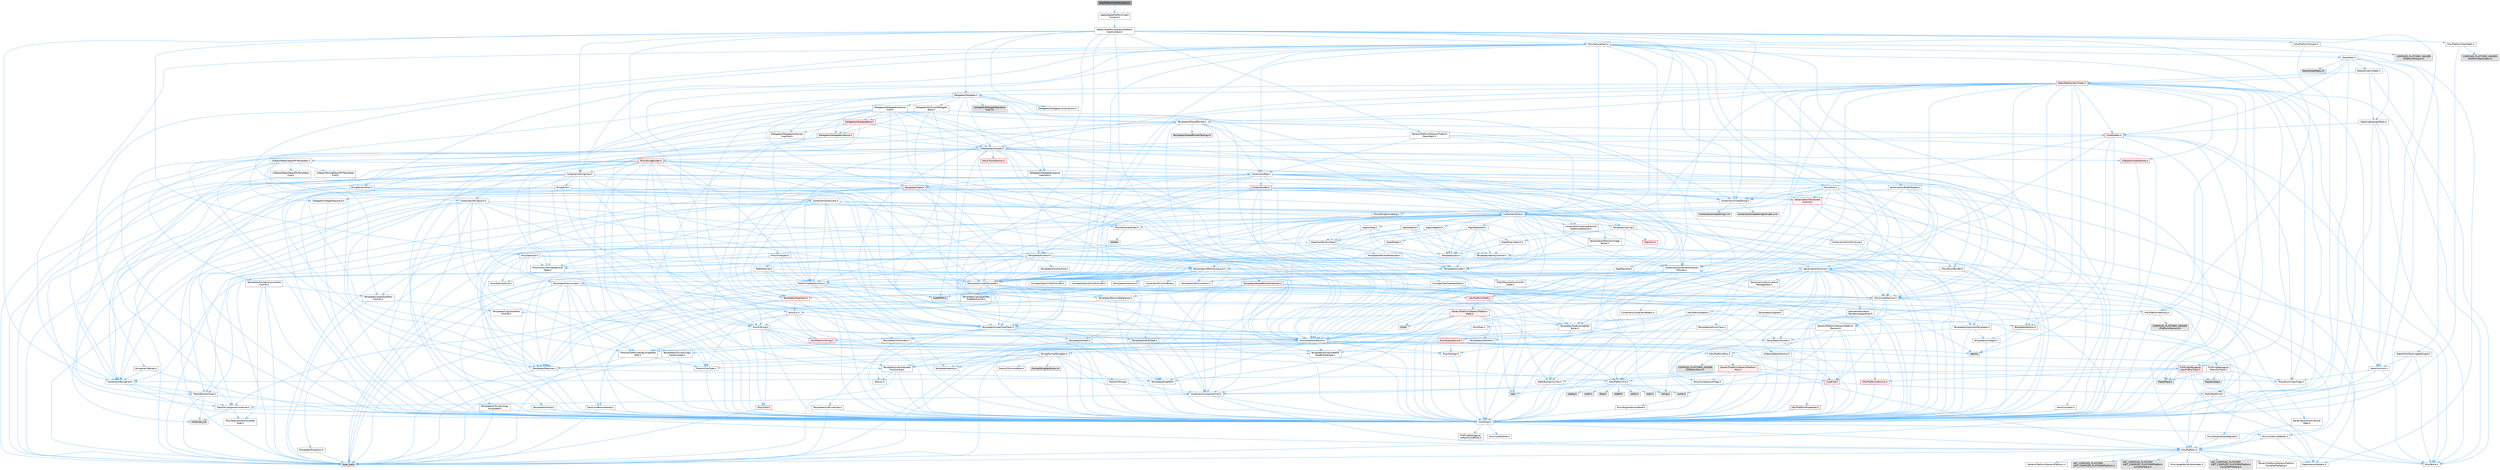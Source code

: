 digraph "MacPlatformCrashContext.h"
{
 // INTERACTIVE_SVG=YES
 // LATEX_PDF_SIZE
  bgcolor="transparent";
  edge [fontname=Helvetica,fontsize=10,labelfontname=Helvetica,labelfontsize=10];
  node [fontname=Helvetica,fontsize=10,shape=box,height=0.2,width=0.4];
  Node1 [id="Node000001",label="MacPlatformCrashContext.h",height=0.2,width=0.4,color="gray40", fillcolor="grey60", style="filled", fontcolor="black",tooltip=" "];
  Node1 -> Node2 [id="edge1_Node000001_Node000002",color="steelblue1",style="solid",tooltip=" "];
  Node2 [id="Node000002",label="Apple/ApplePlatformCrash\lContext.h",height=0.2,width=0.4,color="grey40", fillcolor="white", style="filled",URL="$d7/d32/ApplePlatformCrashContext_8h.html",tooltip=" "];
  Node2 -> Node3 [id="edge2_Node000002_Node000003",color="steelblue1",style="solid",tooltip=" "];
  Node3 [id="Node000003",label="GenericPlatform/GenericPlatform\lCrashContext.h",height=0.2,width=0.4,color="grey40", fillcolor="white", style="filled",URL="$dd/d2c/GenericPlatformCrashContext_8h.html",tooltip=" "];
  Node3 -> Node4 [id="edge3_Node000003_Node000004",color="steelblue1",style="solid",tooltip=" "];
  Node4 [id="Node000004",label="Containers/Array.h",height=0.2,width=0.4,color="grey40", fillcolor="white", style="filled",URL="$df/dd0/Array_8h.html",tooltip=" "];
  Node4 -> Node5 [id="edge4_Node000004_Node000005",color="steelblue1",style="solid",tooltip=" "];
  Node5 [id="Node000005",label="CoreTypes.h",height=0.2,width=0.4,color="grey40", fillcolor="white", style="filled",URL="$dc/dec/CoreTypes_8h.html",tooltip=" "];
  Node5 -> Node6 [id="edge5_Node000005_Node000006",color="steelblue1",style="solid",tooltip=" "];
  Node6 [id="Node000006",label="HAL/Platform.h",height=0.2,width=0.4,color="grey40", fillcolor="white", style="filled",URL="$d9/dd0/Platform_8h.html",tooltip=" "];
  Node6 -> Node7 [id="edge6_Node000006_Node000007",color="steelblue1",style="solid",tooltip=" "];
  Node7 [id="Node000007",label="Misc/Build.h",height=0.2,width=0.4,color="grey40", fillcolor="white", style="filled",URL="$d3/dbb/Build_8h.html",tooltip=" "];
  Node6 -> Node8 [id="edge7_Node000006_Node000008",color="steelblue1",style="solid",tooltip=" "];
  Node8 [id="Node000008",label="Misc/LargeWorldCoordinates.h",height=0.2,width=0.4,color="grey40", fillcolor="white", style="filled",URL="$d2/dcb/LargeWorldCoordinates_8h.html",tooltip=" "];
  Node6 -> Node9 [id="edge8_Node000006_Node000009",color="steelblue1",style="solid",tooltip=" "];
  Node9 [id="Node000009",label="type_traits",height=0.2,width=0.4,color="grey60", fillcolor="#E0E0E0", style="filled",tooltip=" "];
  Node6 -> Node10 [id="edge9_Node000006_Node000010",color="steelblue1",style="solid",tooltip=" "];
  Node10 [id="Node000010",label="PreprocessorHelpers.h",height=0.2,width=0.4,color="grey40", fillcolor="white", style="filled",URL="$db/ddb/PreprocessorHelpers_8h.html",tooltip=" "];
  Node6 -> Node11 [id="edge10_Node000006_Node000011",color="steelblue1",style="solid",tooltip=" "];
  Node11 [id="Node000011",label="UBT_COMPILED_PLATFORM\l/UBT_COMPILED_PLATFORMPlatform\lCompilerPreSetup.h",height=0.2,width=0.4,color="grey60", fillcolor="#E0E0E0", style="filled",tooltip=" "];
  Node6 -> Node12 [id="edge11_Node000006_Node000012",color="steelblue1",style="solid",tooltip=" "];
  Node12 [id="Node000012",label="GenericPlatform/GenericPlatform\lCompilerPreSetup.h",height=0.2,width=0.4,color="grey40", fillcolor="white", style="filled",URL="$d9/dc8/GenericPlatformCompilerPreSetup_8h.html",tooltip=" "];
  Node6 -> Node13 [id="edge12_Node000006_Node000013",color="steelblue1",style="solid",tooltip=" "];
  Node13 [id="Node000013",label="GenericPlatform/GenericPlatform.h",height=0.2,width=0.4,color="grey40", fillcolor="white", style="filled",URL="$d6/d84/GenericPlatform_8h.html",tooltip=" "];
  Node6 -> Node14 [id="edge13_Node000006_Node000014",color="steelblue1",style="solid",tooltip=" "];
  Node14 [id="Node000014",label="UBT_COMPILED_PLATFORM\l/UBT_COMPILED_PLATFORMPlatform.h",height=0.2,width=0.4,color="grey60", fillcolor="#E0E0E0", style="filled",tooltip=" "];
  Node6 -> Node15 [id="edge14_Node000006_Node000015",color="steelblue1",style="solid",tooltip=" "];
  Node15 [id="Node000015",label="UBT_COMPILED_PLATFORM\l/UBT_COMPILED_PLATFORMPlatform\lCompilerSetup.h",height=0.2,width=0.4,color="grey60", fillcolor="#E0E0E0", style="filled",tooltip=" "];
  Node5 -> Node16 [id="edge15_Node000005_Node000016",color="steelblue1",style="solid",tooltip=" "];
  Node16 [id="Node000016",label="ProfilingDebugging\l/UMemoryDefines.h",height=0.2,width=0.4,color="grey40", fillcolor="white", style="filled",URL="$d2/da2/UMemoryDefines_8h.html",tooltip=" "];
  Node5 -> Node17 [id="edge16_Node000005_Node000017",color="steelblue1",style="solid",tooltip=" "];
  Node17 [id="Node000017",label="Misc/CoreMiscDefines.h",height=0.2,width=0.4,color="grey40", fillcolor="white", style="filled",URL="$da/d38/CoreMiscDefines_8h.html",tooltip=" "];
  Node17 -> Node6 [id="edge17_Node000017_Node000006",color="steelblue1",style="solid",tooltip=" "];
  Node17 -> Node10 [id="edge18_Node000017_Node000010",color="steelblue1",style="solid",tooltip=" "];
  Node5 -> Node18 [id="edge19_Node000005_Node000018",color="steelblue1",style="solid",tooltip=" "];
  Node18 [id="Node000018",label="Misc/CoreDefines.h",height=0.2,width=0.4,color="grey40", fillcolor="white", style="filled",URL="$d3/dd2/CoreDefines_8h.html",tooltip=" "];
  Node4 -> Node19 [id="edge20_Node000004_Node000019",color="steelblue1",style="solid",tooltip=" "];
  Node19 [id="Node000019",label="Misc/AssertionMacros.h",height=0.2,width=0.4,color="grey40", fillcolor="white", style="filled",URL="$d0/dfa/AssertionMacros_8h.html",tooltip=" "];
  Node19 -> Node5 [id="edge21_Node000019_Node000005",color="steelblue1",style="solid",tooltip=" "];
  Node19 -> Node6 [id="edge22_Node000019_Node000006",color="steelblue1",style="solid",tooltip=" "];
  Node19 -> Node20 [id="edge23_Node000019_Node000020",color="steelblue1",style="solid",tooltip=" "];
  Node20 [id="Node000020",label="HAL/PlatformMisc.h",height=0.2,width=0.4,color="grey40", fillcolor="white", style="filled",URL="$d0/df5/PlatformMisc_8h.html",tooltip=" "];
  Node20 -> Node5 [id="edge24_Node000020_Node000005",color="steelblue1",style="solid",tooltip=" "];
  Node20 -> Node21 [id="edge25_Node000020_Node000021",color="steelblue1",style="solid",tooltip=" "];
  Node21 [id="Node000021",label="GenericPlatform/GenericPlatform\lMisc.h",height=0.2,width=0.4,color="red", fillcolor="#FFF0F0", style="filled",URL="$db/d9a/GenericPlatformMisc_8h.html",tooltip=" "];
  Node21 -> Node22 [id="edge26_Node000021_Node000022",color="steelblue1",style="solid",tooltip=" "];
  Node22 [id="Node000022",label="Containers/StringFwd.h",height=0.2,width=0.4,color="grey40", fillcolor="white", style="filled",URL="$df/d37/StringFwd_8h.html",tooltip=" "];
  Node22 -> Node5 [id="edge27_Node000022_Node000005",color="steelblue1",style="solid",tooltip=" "];
  Node22 -> Node23 [id="edge28_Node000022_Node000023",color="steelblue1",style="solid",tooltip=" "];
  Node23 [id="Node000023",label="Traits/ElementType.h",height=0.2,width=0.4,color="grey40", fillcolor="white", style="filled",URL="$d5/d4f/ElementType_8h.html",tooltip=" "];
  Node23 -> Node6 [id="edge29_Node000023_Node000006",color="steelblue1",style="solid",tooltip=" "];
  Node23 -> Node24 [id="edge30_Node000023_Node000024",color="steelblue1",style="solid",tooltip=" "];
  Node24 [id="Node000024",label="initializer_list",height=0.2,width=0.4,color="grey60", fillcolor="#E0E0E0", style="filled",tooltip=" "];
  Node23 -> Node9 [id="edge31_Node000023_Node000009",color="steelblue1",style="solid",tooltip=" "];
  Node22 -> Node25 [id="edge32_Node000022_Node000025",color="steelblue1",style="solid",tooltip=" "];
  Node25 [id="Node000025",label="Traits/IsContiguousContainer.h",height=0.2,width=0.4,color="grey40", fillcolor="white", style="filled",URL="$d5/d3c/IsContiguousContainer_8h.html",tooltip=" "];
  Node25 -> Node5 [id="edge33_Node000025_Node000005",color="steelblue1",style="solid",tooltip=" "];
  Node25 -> Node26 [id="edge34_Node000025_Node000026",color="steelblue1",style="solid",tooltip=" "];
  Node26 [id="Node000026",label="Misc/StaticAssertComplete\lType.h",height=0.2,width=0.4,color="grey40", fillcolor="white", style="filled",URL="$d5/d4e/StaticAssertCompleteType_8h.html",tooltip=" "];
  Node25 -> Node24 [id="edge35_Node000025_Node000024",color="steelblue1",style="solid",tooltip=" "];
  Node21 -> Node27 [id="edge36_Node000021_Node000027",color="steelblue1",style="solid",tooltip=" "];
  Node27 [id="Node000027",label="CoreFwd.h",height=0.2,width=0.4,color="red", fillcolor="#FFF0F0", style="filled",URL="$d1/d1e/CoreFwd_8h.html",tooltip=" "];
  Node27 -> Node5 [id="edge37_Node000027_Node000005",color="steelblue1",style="solid",tooltip=" "];
  Node27 -> Node28 [id="edge38_Node000027_Node000028",color="steelblue1",style="solid",tooltip=" "];
  Node28 [id="Node000028",label="Containers/ContainersFwd.h",height=0.2,width=0.4,color="grey40", fillcolor="white", style="filled",URL="$d4/d0a/ContainersFwd_8h.html",tooltip=" "];
  Node28 -> Node6 [id="edge39_Node000028_Node000006",color="steelblue1",style="solid",tooltip=" "];
  Node28 -> Node5 [id="edge40_Node000028_Node000005",color="steelblue1",style="solid",tooltip=" "];
  Node28 -> Node25 [id="edge41_Node000028_Node000025",color="steelblue1",style="solid",tooltip=" "];
  Node27 -> Node29 [id="edge42_Node000027_Node000029",color="steelblue1",style="solid",tooltip=" "];
  Node29 [id="Node000029",label="Math/MathFwd.h",height=0.2,width=0.4,color="grey40", fillcolor="white", style="filled",URL="$d2/d10/MathFwd_8h.html",tooltip=" "];
  Node29 -> Node6 [id="edge43_Node000029_Node000006",color="steelblue1",style="solid",tooltip=" "];
  Node21 -> Node5 [id="edge44_Node000021_Node000005",color="steelblue1",style="solid",tooltip=" "];
  Node21 -> Node32 [id="edge45_Node000021_Node000032",color="steelblue1",style="solid",tooltip=" "];
  Node32 [id="Node000032",label="HAL/PlatformCrt.h",height=0.2,width=0.4,color="grey40", fillcolor="white", style="filled",URL="$d8/d75/PlatformCrt_8h.html",tooltip=" "];
  Node32 -> Node33 [id="edge46_Node000032_Node000033",color="steelblue1",style="solid",tooltip=" "];
  Node33 [id="Node000033",label="new",height=0.2,width=0.4,color="grey60", fillcolor="#E0E0E0", style="filled",tooltip=" "];
  Node32 -> Node34 [id="edge47_Node000032_Node000034",color="steelblue1",style="solid",tooltip=" "];
  Node34 [id="Node000034",label="wchar.h",height=0.2,width=0.4,color="grey60", fillcolor="#E0E0E0", style="filled",tooltip=" "];
  Node32 -> Node35 [id="edge48_Node000032_Node000035",color="steelblue1",style="solid",tooltip=" "];
  Node35 [id="Node000035",label="stddef.h",height=0.2,width=0.4,color="grey60", fillcolor="#E0E0E0", style="filled",tooltip=" "];
  Node32 -> Node36 [id="edge49_Node000032_Node000036",color="steelblue1",style="solid",tooltip=" "];
  Node36 [id="Node000036",label="stdlib.h",height=0.2,width=0.4,color="grey60", fillcolor="#E0E0E0", style="filled",tooltip=" "];
  Node32 -> Node37 [id="edge50_Node000032_Node000037",color="steelblue1",style="solid",tooltip=" "];
  Node37 [id="Node000037",label="stdio.h",height=0.2,width=0.4,color="grey60", fillcolor="#E0E0E0", style="filled",tooltip=" "];
  Node32 -> Node38 [id="edge51_Node000032_Node000038",color="steelblue1",style="solid",tooltip=" "];
  Node38 [id="Node000038",label="stdarg.h",height=0.2,width=0.4,color="grey60", fillcolor="#E0E0E0", style="filled",tooltip=" "];
  Node32 -> Node39 [id="edge52_Node000032_Node000039",color="steelblue1",style="solid",tooltip=" "];
  Node39 [id="Node000039",label="math.h",height=0.2,width=0.4,color="grey60", fillcolor="#E0E0E0", style="filled",tooltip=" "];
  Node32 -> Node40 [id="edge53_Node000032_Node000040",color="steelblue1",style="solid",tooltip=" "];
  Node40 [id="Node000040",label="float.h",height=0.2,width=0.4,color="grey60", fillcolor="#E0E0E0", style="filled",tooltip=" "];
  Node32 -> Node41 [id="edge54_Node000032_Node000041",color="steelblue1",style="solid",tooltip=" "];
  Node41 [id="Node000041",label="string.h",height=0.2,width=0.4,color="grey60", fillcolor="#E0E0E0", style="filled",tooltip=" "];
  Node21 -> Node42 [id="edge55_Node000021_Node000042",color="steelblue1",style="solid",tooltip=" "];
  Node42 [id="Node000042",label="Math/NumericLimits.h",height=0.2,width=0.4,color="grey40", fillcolor="white", style="filled",URL="$df/d1b/NumericLimits_8h.html",tooltip=" "];
  Node42 -> Node5 [id="edge56_Node000042_Node000005",color="steelblue1",style="solid",tooltip=" "];
  Node21 -> Node43 [id="edge57_Node000021_Node000043",color="steelblue1",style="solid",tooltip=" "];
  Node43 [id="Node000043",label="Misc/CompressionFlags.h",height=0.2,width=0.4,color="grey40", fillcolor="white", style="filled",URL="$d9/d76/CompressionFlags_8h.html",tooltip=" "];
  Node21 -> Node44 [id="edge58_Node000021_Node000044",color="steelblue1",style="solid",tooltip=" "];
  Node44 [id="Node000044",label="Misc/EnumClassFlags.h",height=0.2,width=0.4,color="grey40", fillcolor="white", style="filled",URL="$d8/de7/EnumClassFlags_8h.html",tooltip=" "];
  Node20 -> Node47 [id="edge59_Node000020_Node000047",color="steelblue1",style="solid",tooltip=" "];
  Node47 [id="Node000047",label="COMPILED_PLATFORM_HEADER\l(PlatformMisc.h)",height=0.2,width=0.4,color="grey60", fillcolor="#E0E0E0", style="filled",tooltip=" "];
  Node20 -> Node48 [id="edge60_Node000020_Node000048",color="steelblue1",style="solid",tooltip=" "];
  Node48 [id="Node000048",label="ProfilingDebugging\l/CpuProfilerTrace.h",height=0.2,width=0.4,color="red", fillcolor="#FFF0F0", style="filled",URL="$da/dcb/CpuProfilerTrace_8h.html",tooltip=" "];
  Node48 -> Node5 [id="edge61_Node000048_Node000005",color="steelblue1",style="solid",tooltip=" "];
  Node48 -> Node28 [id="edge62_Node000048_Node000028",color="steelblue1",style="solid",tooltip=" "];
  Node48 -> Node49 [id="edge63_Node000048_Node000049",color="steelblue1",style="solid",tooltip=" "];
  Node49 [id="Node000049",label="HAL/PlatformAtomics.h",height=0.2,width=0.4,color="red", fillcolor="#FFF0F0", style="filled",URL="$d3/d36/PlatformAtomics_8h.html",tooltip=" "];
  Node49 -> Node5 [id="edge64_Node000049_Node000005",color="steelblue1",style="solid",tooltip=" "];
  Node48 -> Node10 [id="edge65_Node000048_Node000010",color="steelblue1",style="solid",tooltip=" "];
  Node48 -> Node7 [id="edge66_Node000048_Node000007",color="steelblue1",style="solid",tooltip=" "];
  Node48 -> Node52 [id="edge67_Node000048_Node000052",color="steelblue1",style="solid",tooltip=" "];
  Node52 [id="Node000052",label="Trace/Config.h",height=0.2,width=0.4,color="grey60", fillcolor="#E0E0E0", style="filled",tooltip=" "];
  Node48 -> Node55 [id="edge68_Node000048_Node000055",color="steelblue1",style="solid",tooltip=" "];
  Node55 [id="Node000055",label="Trace/Trace.h",height=0.2,width=0.4,color="grey60", fillcolor="#E0E0E0", style="filled",tooltip=" "];
  Node19 -> Node10 [id="edge69_Node000019_Node000010",color="steelblue1",style="solid",tooltip=" "];
  Node19 -> Node56 [id="edge70_Node000019_Node000056",color="steelblue1",style="solid",tooltip=" "];
  Node56 [id="Node000056",label="Templates/EnableIf.h",height=0.2,width=0.4,color="grey40", fillcolor="white", style="filled",URL="$d7/d60/EnableIf_8h.html",tooltip=" "];
  Node56 -> Node5 [id="edge71_Node000056_Node000005",color="steelblue1",style="solid",tooltip=" "];
  Node19 -> Node57 [id="edge72_Node000019_Node000057",color="steelblue1",style="solid",tooltip=" "];
  Node57 [id="Node000057",label="Templates/IsArrayOrRefOf\lTypeByPredicate.h",height=0.2,width=0.4,color="grey40", fillcolor="white", style="filled",URL="$d6/da1/IsArrayOrRefOfTypeByPredicate_8h.html",tooltip=" "];
  Node57 -> Node5 [id="edge73_Node000057_Node000005",color="steelblue1",style="solid",tooltip=" "];
  Node19 -> Node58 [id="edge74_Node000019_Node000058",color="steelblue1",style="solid",tooltip=" "];
  Node58 [id="Node000058",label="Templates/IsValidVariadic\lFunctionArg.h",height=0.2,width=0.4,color="grey40", fillcolor="white", style="filled",URL="$d0/dc8/IsValidVariadicFunctionArg_8h.html",tooltip=" "];
  Node58 -> Node5 [id="edge75_Node000058_Node000005",color="steelblue1",style="solid",tooltip=" "];
  Node58 -> Node59 [id="edge76_Node000058_Node000059",color="steelblue1",style="solid",tooltip=" "];
  Node59 [id="Node000059",label="IsEnum.h",height=0.2,width=0.4,color="grey40", fillcolor="white", style="filled",URL="$d4/de5/IsEnum_8h.html",tooltip=" "];
  Node58 -> Node9 [id="edge77_Node000058_Node000009",color="steelblue1",style="solid",tooltip=" "];
  Node19 -> Node60 [id="edge78_Node000019_Node000060",color="steelblue1",style="solid",tooltip=" "];
  Node60 [id="Node000060",label="Traits/IsCharEncodingCompatible\lWith.h",height=0.2,width=0.4,color="grey40", fillcolor="white", style="filled",URL="$df/dd1/IsCharEncodingCompatibleWith_8h.html",tooltip=" "];
  Node60 -> Node9 [id="edge79_Node000060_Node000009",color="steelblue1",style="solid",tooltip=" "];
  Node60 -> Node61 [id="edge80_Node000060_Node000061",color="steelblue1",style="solid",tooltip=" "];
  Node61 [id="Node000061",label="Traits/IsCharType.h",height=0.2,width=0.4,color="grey40", fillcolor="white", style="filled",URL="$db/d51/IsCharType_8h.html",tooltip=" "];
  Node61 -> Node5 [id="edge81_Node000061_Node000005",color="steelblue1",style="solid",tooltip=" "];
  Node19 -> Node62 [id="edge82_Node000019_Node000062",color="steelblue1",style="solid",tooltip=" "];
  Node62 [id="Node000062",label="Misc/VarArgs.h",height=0.2,width=0.4,color="grey40", fillcolor="white", style="filled",URL="$d5/d6f/VarArgs_8h.html",tooltip=" "];
  Node62 -> Node5 [id="edge83_Node000062_Node000005",color="steelblue1",style="solid",tooltip=" "];
  Node19 -> Node63 [id="edge84_Node000019_Node000063",color="steelblue1",style="solid",tooltip=" "];
  Node63 [id="Node000063",label="String/FormatStringSan.h",height=0.2,width=0.4,color="grey40", fillcolor="white", style="filled",URL="$d3/d8b/FormatStringSan_8h.html",tooltip=" "];
  Node63 -> Node9 [id="edge85_Node000063_Node000009",color="steelblue1",style="solid",tooltip=" "];
  Node63 -> Node5 [id="edge86_Node000063_Node000005",color="steelblue1",style="solid",tooltip=" "];
  Node63 -> Node64 [id="edge87_Node000063_Node000064",color="steelblue1",style="solid",tooltip=" "];
  Node64 [id="Node000064",label="Templates/Requires.h",height=0.2,width=0.4,color="grey40", fillcolor="white", style="filled",URL="$dc/d96/Requires_8h.html",tooltip=" "];
  Node64 -> Node56 [id="edge88_Node000064_Node000056",color="steelblue1",style="solid",tooltip=" "];
  Node64 -> Node9 [id="edge89_Node000064_Node000009",color="steelblue1",style="solid",tooltip=" "];
  Node63 -> Node65 [id="edge90_Node000063_Node000065",color="steelblue1",style="solid",tooltip=" "];
  Node65 [id="Node000065",label="Templates/Identity.h",height=0.2,width=0.4,color="grey40", fillcolor="white", style="filled",URL="$d0/dd5/Identity_8h.html",tooltip=" "];
  Node63 -> Node58 [id="edge91_Node000063_Node000058",color="steelblue1",style="solid",tooltip=" "];
  Node63 -> Node61 [id="edge92_Node000063_Node000061",color="steelblue1",style="solid",tooltip=" "];
  Node63 -> Node66 [id="edge93_Node000063_Node000066",color="steelblue1",style="solid",tooltip=" "];
  Node66 [id="Node000066",label="Traits/IsTEnumAsByte.h",height=0.2,width=0.4,color="grey40", fillcolor="white", style="filled",URL="$d1/de6/IsTEnumAsByte_8h.html",tooltip=" "];
  Node63 -> Node67 [id="edge94_Node000063_Node000067",color="steelblue1",style="solid",tooltip=" "];
  Node67 [id="Node000067",label="Traits/IsTString.h",height=0.2,width=0.4,color="grey40", fillcolor="white", style="filled",URL="$d0/df8/IsTString_8h.html",tooltip=" "];
  Node67 -> Node28 [id="edge95_Node000067_Node000028",color="steelblue1",style="solid",tooltip=" "];
  Node63 -> Node28 [id="edge96_Node000063_Node000028",color="steelblue1",style="solid",tooltip=" "];
  Node63 -> Node68 [id="edge97_Node000063_Node000068",color="steelblue1",style="solid",tooltip=" "];
  Node68 [id="Node000068",label="FormatStringSanErrors.inl",height=0.2,width=0.4,color="grey60", fillcolor="#E0E0E0", style="filled",tooltip=" "];
  Node19 -> Node69 [id="edge98_Node000019_Node000069",color="steelblue1",style="solid",tooltip=" "];
  Node69 [id="Node000069",label="atomic",height=0.2,width=0.4,color="grey60", fillcolor="#E0E0E0", style="filled",tooltip=" "];
  Node4 -> Node70 [id="edge99_Node000004_Node000070",color="steelblue1",style="solid",tooltip=" "];
  Node70 [id="Node000070",label="Misc/IntrusiveUnsetOptional\lState.h",height=0.2,width=0.4,color="grey40", fillcolor="white", style="filled",URL="$d2/d0a/IntrusiveUnsetOptionalState_8h.html",tooltip=" "];
  Node70 -> Node71 [id="edge100_Node000070_Node000071",color="steelblue1",style="solid",tooltip=" "];
  Node71 [id="Node000071",label="Misc/OptionalFwd.h",height=0.2,width=0.4,color="grey40", fillcolor="white", style="filled",URL="$dc/d50/OptionalFwd_8h.html",tooltip=" "];
  Node4 -> Node72 [id="edge101_Node000004_Node000072",color="steelblue1",style="solid",tooltip=" "];
  Node72 [id="Node000072",label="Misc/ReverseIterate.h",height=0.2,width=0.4,color="grey40", fillcolor="white", style="filled",URL="$db/de3/ReverseIterate_8h.html",tooltip=" "];
  Node72 -> Node6 [id="edge102_Node000072_Node000006",color="steelblue1",style="solid",tooltip=" "];
  Node72 -> Node73 [id="edge103_Node000072_Node000073",color="steelblue1",style="solid",tooltip=" "];
  Node73 [id="Node000073",label="iterator",height=0.2,width=0.4,color="grey60", fillcolor="#E0E0E0", style="filled",tooltip=" "];
  Node4 -> Node74 [id="edge104_Node000004_Node000074",color="steelblue1",style="solid",tooltip=" "];
  Node74 [id="Node000074",label="HAL/UnrealMemory.h",height=0.2,width=0.4,color="grey40", fillcolor="white", style="filled",URL="$d9/d96/UnrealMemory_8h.html",tooltip=" "];
  Node74 -> Node5 [id="edge105_Node000074_Node000005",color="steelblue1",style="solid",tooltip=" "];
  Node74 -> Node75 [id="edge106_Node000074_Node000075",color="steelblue1",style="solid",tooltip=" "];
  Node75 [id="Node000075",label="GenericPlatform/GenericPlatform\lMemory.h",height=0.2,width=0.4,color="grey40", fillcolor="white", style="filled",URL="$dd/d22/GenericPlatformMemory_8h.html",tooltip=" "];
  Node75 -> Node27 [id="edge107_Node000075_Node000027",color="steelblue1",style="solid",tooltip=" "];
  Node75 -> Node5 [id="edge108_Node000075_Node000005",color="steelblue1",style="solid",tooltip=" "];
  Node75 -> Node76 [id="edge109_Node000075_Node000076",color="steelblue1",style="solid",tooltip=" "];
  Node76 [id="Node000076",label="HAL/PlatformString.h",height=0.2,width=0.4,color="red", fillcolor="#FFF0F0", style="filled",URL="$db/db5/PlatformString_8h.html",tooltip=" "];
  Node76 -> Node5 [id="edge110_Node000076_Node000005",color="steelblue1",style="solid",tooltip=" "];
  Node75 -> Node41 [id="edge111_Node000075_Node000041",color="steelblue1",style="solid",tooltip=" "];
  Node75 -> Node34 [id="edge112_Node000075_Node000034",color="steelblue1",style="solid",tooltip=" "];
  Node74 -> Node78 [id="edge113_Node000074_Node000078",color="steelblue1",style="solid",tooltip=" "];
  Node78 [id="Node000078",label="HAL/MemoryBase.h",height=0.2,width=0.4,color="grey40", fillcolor="white", style="filled",URL="$d6/d9f/MemoryBase_8h.html",tooltip=" "];
  Node78 -> Node5 [id="edge114_Node000078_Node000005",color="steelblue1",style="solid",tooltip=" "];
  Node78 -> Node49 [id="edge115_Node000078_Node000049",color="steelblue1",style="solid",tooltip=" "];
  Node78 -> Node32 [id="edge116_Node000078_Node000032",color="steelblue1",style="solid",tooltip=" "];
  Node78 -> Node79 [id="edge117_Node000078_Node000079",color="steelblue1",style="solid",tooltip=" "];
  Node79 [id="Node000079",label="Misc/Exec.h",height=0.2,width=0.4,color="grey40", fillcolor="white", style="filled",URL="$de/ddb/Exec_8h.html",tooltip=" "];
  Node79 -> Node5 [id="edge118_Node000079_Node000005",color="steelblue1",style="solid",tooltip=" "];
  Node79 -> Node19 [id="edge119_Node000079_Node000019",color="steelblue1",style="solid",tooltip=" "];
  Node78 -> Node80 [id="edge120_Node000078_Node000080",color="steelblue1",style="solid",tooltip=" "];
  Node80 [id="Node000080",label="Misc/OutputDevice.h",height=0.2,width=0.4,color="red", fillcolor="#FFF0F0", style="filled",URL="$d7/d32/OutputDevice_8h.html",tooltip=" "];
  Node80 -> Node27 [id="edge121_Node000080_Node000027",color="steelblue1",style="solid",tooltip=" "];
  Node80 -> Node5 [id="edge122_Node000080_Node000005",color="steelblue1",style="solid",tooltip=" "];
  Node80 -> Node62 [id="edge123_Node000080_Node000062",color="steelblue1",style="solid",tooltip=" "];
  Node80 -> Node57 [id="edge124_Node000080_Node000057",color="steelblue1",style="solid",tooltip=" "];
  Node80 -> Node58 [id="edge125_Node000080_Node000058",color="steelblue1",style="solid",tooltip=" "];
  Node80 -> Node60 [id="edge126_Node000080_Node000060",color="steelblue1",style="solid",tooltip=" "];
  Node78 -> Node82 [id="edge127_Node000078_Node000082",color="steelblue1",style="solid",tooltip=" "];
  Node82 [id="Node000082",label="Templates/Atomic.h",height=0.2,width=0.4,color="red", fillcolor="#FFF0F0", style="filled",URL="$d3/d91/Atomic_8h.html",tooltip=" "];
  Node82 -> Node85 [id="edge128_Node000082_Node000085",color="steelblue1",style="solid",tooltip=" "];
  Node85 [id="Node000085",label="Templates/IsIntegral.h",height=0.2,width=0.4,color="grey40", fillcolor="white", style="filled",URL="$da/d64/IsIntegral_8h.html",tooltip=" "];
  Node85 -> Node5 [id="edge129_Node000085_Node000005",color="steelblue1",style="solid",tooltip=" "];
  Node82 -> Node69 [id="edge130_Node000082_Node000069",color="steelblue1",style="solid",tooltip=" "];
  Node74 -> Node91 [id="edge131_Node000074_Node000091",color="steelblue1",style="solid",tooltip=" "];
  Node91 [id="Node000091",label="HAL/PlatformMemory.h",height=0.2,width=0.4,color="grey40", fillcolor="white", style="filled",URL="$de/d68/PlatformMemory_8h.html",tooltip=" "];
  Node91 -> Node5 [id="edge132_Node000091_Node000005",color="steelblue1",style="solid",tooltip=" "];
  Node91 -> Node75 [id="edge133_Node000091_Node000075",color="steelblue1",style="solid",tooltip=" "];
  Node91 -> Node92 [id="edge134_Node000091_Node000092",color="steelblue1",style="solid",tooltip=" "];
  Node92 [id="Node000092",label="COMPILED_PLATFORM_HEADER\l(PlatformMemory.h)",height=0.2,width=0.4,color="grey60", fillcolor="#E0E0E0", style="filled",tooltip=" "];
  Node74 -> Node93 [id="edge135_Node000074_Node000093",color="steelblue1",style="solid",tooltip=" "];
  Node93 [id="Node000093",label="ProfilingDebugging\l/MemoryTrace.h",height=0.2,width=0.4,color="grey40", fillcolor="white", style="filled",URL="$da/dd7/MemoryTrace_8h.html",tooltip=" "];
  Node93 -> Node6 [id="edge136_Node000093_Node000006",color="steelblue1",style="solid",tooltip=" "];
  Node93 -> Node44 [id="edge137_Node000093_Node000044",color="steelblue1",style="solid",tooltip=" "];
  Node93 -> Node52 [id="edge138_Node000093_Node000052",color="steelblue1",style="solid",tooltip=" "];
  Node93 -> Node55 [id="edge139_Node000093_Node000055",color="steelblue1",style="solid",tooltip=" "];
  Node74 -> Node94 [id="edge140_Node000074_Node000094",color="steelblue1",style="solid",tooltip=" "];
  Node94 [id="Node000094",label="Templates/IsPointer.h",height=0.2,width=0.4,color="grey40", fillcolor="white", style="filled",URL="$d7/d05/IsPointer_8h.html",tooltip=" "];
  Node94 -> Node5 [id="edge141_Node000094_Node000005",color="steelblue1",style="solid",tooltip=" "];
  Node4 -> Node95 [id="edge142_Node000004_Node000095",color="steelblue1",style="solid",tooltip=" "];
  Node95 [id="Node000095",label="Templates/UnrealTypeTraits.h",height=0.2,width=0.4,color="grey40", fillcolor="white", style="filled",URL="$d2/d2d/UnrealTypeTraits_8h.html",tooltip=" "];
  Node95 -> Node5 [id="edge143_Node000095_Node000005",color="steelblue1",style="solid",tooltip=" "];
  Node95 -> Node94 [id="edge144_Node000095_Node000094",color="steelblue1",style="solid",tooltip=" "];
  Node95 -> Node19 [id="edge145_Node000095_Node000019",color="steelblue1",style="solid",tooltip=" "];
  Node95 -> Node87 [id="edge146_Node000095_Node000087",color="steelblue1",style="solid",tooltip=" "];
  Node87 [id="Node000087",label="Templates/AndOrNot.h",height=0.2,width=0.4,color="grey40", fillcolor="white", style="filled",URL="$db/d0a/AndOrNot_8h.html",tooltip=" "];
  Node87 -> Node5 [id="edge147_Node000087_Node000005",color="steelblue1",style="solid",tooltip=" "];
  Node95 -> Node56 [id="edge148_Node000095_Node000056",color="steelblue1",style="solid",tooltip=" "];
  Node95 -> Node96 [id="edge149_Node000095_Node000096",color="steelblue1",style="solid",tooltip=" "];
  Node96 [id="Node000096",label="Templates/IsArithmetic.h",height=0.2,width=0.4,color="grey40", fillcolor="white", style="filled",URL="$d2/d5d/IsArithmetic_8h.html",tooltip=" "];
  Node96 -> Node5 [id="edge150_Node000096_Node000005",color="steelblue1",style="solid",tooltip=" "];
  Node95 -> Node59 [id="edge151_Node000095_Node000059",color="steelblue1",style="solid",tooltip=" "];
  Node95 -> Node97 [id="edge152_Node000095_Node000097",color="steelblue1",style="solid",tooltip=" "];
  Node97 [id="Node000097",label="Templates/Models.h",height=0.2,width=0.4,color="grey40", fillcolor="white", style="filled",URL="$d3/d0c/Models_8h.html",tooltip=" "];
  Node97 -> Node65 [id="edge153_Node000097_Node000065",color="steelblue1",style="solid",tooltip=" "];
  Node95 -> Node98 [id="edge154_Node000095_Node000098",color="steelblue1",style="solid",tooltip=" "];
  Node98 [id="Node000098",label="Templates/IsPODType.h",height=0.2,width=0.4,color="grey40", fillcolor="white", style="filled",URL="$d7/db1/IsPODType_8h.html",tooltip=" "];
  Node98 -> Node5 [id="edge155_Node000098_Node000005",color="steelblue1",style="solid",tooltip=" "];
  Node95 -> Node99 [id="edge156_Node000095_Node000099",color="steelblue1",style="solid",tooltip=" "];
  Node99 [id="Node000099",label="Templates/IsUECoreType.h",height=0.2,width=0.4,color="grey40", fillcolor="white", style="filled",URL="$d1/db8/IsUECoreType_8h.html",tooltip=" "];
  Node99 -> Node5 [id="edge157_Node000099_Node000005",color="steelblue1",style="solid",tooltip=" "];
  Node99 -> Node9 [id="edge158_Node000099_Node000009",color="steelblue1",style="solid",tooltip=" "];
  Node95 -> Node88 [id="edge159_Node000095_Node000088",color="steelblue1",style="solid",tooltip=" "];
  Node88 [id="Node000088",label="Templates/IsTriviallyCopy\lConstructible.h",height=0.2,width=0.4,color="grey40", fillcolor="white", style="filled",URL="$d3/d78/IsTriviallyCopyConstructible_8h.html",tooltip=" "];
  Node88 -> Node5 [id="edge160_Node000088_Node000005",color="steelblue1",style="solid",tooltip=" "];
  Node88 -> Node9 [id="edge161_Node000088_Node000009",color="steelblue1",style="solid",tooltip=" "];
  Node4 -> Node100 [id="edge162_Node000004_Node000100",color="steelblue1",style="solid",tooltip=" "];
  Node100 [id="Node000100",label="Templates/UnrealTemplate.h",height=0.2,width=0.4,color="grey40", fillcolor="white", style="filled",URL="$d4/d24/UnrealTemplate_8h.html",tooltip=" "];
  Node100 -> Node5 [id="edge163_Node000100_Node000005",color="steelblue1",style="solid",tooltip=" "];
  Node100 -> Node94 [id="edge164_Node000100_Node000094",color="steelblue1",style="solid",tooltip=" "];
  Node100 -> Node74 [id="edge165_Node000100_Node000074",color="steelblue1",style="solid",tooltip=" "];
  Node100 -> Node101 [id="edge166_Node000100_Node000101",color="steelblue1",style="solid",tooltip=" "];
  Node101 [id="Node000101",label="Templates/CopyQualifiers\lAndRefsFromTo.h",height=0.2,width=0.4,color="grey40", fillcolor="white", style="filled",URL="$d3/db3/CopyQualifiersAndRefsFromTo_8h.html",tooltip=" "];
  Node101 -> Node102 [id="edge167_Node000101_Node000102",color="steelblue1",style="solid",tooltip=" "];
  Node102 [id="Node000102",label="Templates/CopyQualifiers\lFromTo.h",height=0.2,width=0.4,color="grey40", fillcolor="white", style="filled",URL="$d5/db4/CopyQualifiersFromTo_8h.html",tooltip=" "];
  Node100 -> Node95 [id="edge168_Node000100_Node000095",color="steelblue1",style="solid",tooltip=" "];
  Node100 -> Node103 [id="edge169_Node000100_Node000103",color="steelblue1",style="solid",tooltip=" "];
  Node103 [id="Node000103",label="Templates/RemoveReference.h",height=0.2,width=0.4,color="grey40", fillcolor="white", style="filled",URL="$da/dbe/RemoveReference_8h.html",tooltip=" "];
  Node103 -> Node5 [id="edge170_Node000103_Node000005",color="steelblue1",style="solid",tooltip=" "];
  Node100 -> Node64 [id="edge171_Node000100_Node000064",color="steelblue1",style="solid",tooltip=" "];
  Node100 -> Node104 [id="edge172_Node000100_Node000104",color="steelblue1",style="solid",tooltip=" "];
  Node104 [id="Node000104",label="Templates/TypeCompatible\lBytes.h",height=0.2,width=0.4,color="grey40", fillcolor="white", style="filled",URL="$df/d0a/TypeCompatibleBytes_8h.html",tooltip=" "];
  Node104 -> Node5 [id="edge173_Node000104_Node000005",color="steelblue1",style="solid",tooltip=" "];
  Node104 -> Node41 [id="edge174_Node000104_Node000041",color="steelblue1",style="solid",tooltip=" "];
  Node104 -> Node33 [id="edge175_Node000104_Node000033",color="steelblue1",style="solid",tooltip=" "];
  Node104 -> Node9 [id="edge176_Node000104_Node000009",color="steelblue1",style="solid",tooltip=" "];
  Node100 -> Node65 [id="edge177_Node000100_Node000065",color="steelblue1",style="solid",tooltip=" "];
  Node100 -> Node25 [id="edge178_Node000100_Node000025",color="steelblue1",style="solid",tooltip=" "];
  Node100 -> Node105 [id="edge179_Node000100_Node000105",color="steelblue1",style="solid",tooltip=" "];
  Node105 [id="Node000105",label="Traits/UseBitwiseSwap.h",height=0.2,width=0.4,color="grey40", fillcolor="white", style="filled",URL="$db/df3/UseBitwiseSwap_8h.html",tooltip=" "];
  Node105 -> Node5 [id="edge180_Node000105_Node000005",color="steelblue1",style="solid",tooltip=" "];
  Node105 -> Node9 [id="edge181_Node000105_Node000009",color="steelblue1",style="solid",tooltip=" "];
  Node100 -> Node9 [id="edge182_Node000100_Node000009",color="steelblue1",style="solid",tooltip=" "];
  Node4 -> Node106 [id="edge183_Node000004_Node000106",color="steelblue1",style="solid",tooltip=" "];
  Node106 [id="Node000106",label="Containers/AllowShrinking.h",height=0.2,width=0.4,color="grey40", fillcolor="white", style="filled",URL="$d7/d1a/AllowShrinking_8h.html",tooltip=" "];
  Node106 -> Node5 [id="edge184_Node000106_Node000005",color="steelblue1",style="solid",tooltip=" "];
  Node4 -> Node107 [id="edge185_Node000004_Node000107",color="steelblue1",style="solid",tooltip=" "];
  Node107 [id="Node000107",label="Containers/ContainerAllocation\lPolicies.h",height=0.2,width=0.4,color="grey40", fillcolor="white", style="filled",URL="$d7/dff/ContainerAllocationPolicies_8h.html",tooltip=" "];
  Node107 -> Node5 [id="edge186_Node000107_Node000005",color="steelblue1",style="solid",tooltip=" "];
  Node107 -> Node108 [id="edge187_Node000107_Node000108",color="steelblue1",style="solid",tooltip=" "];
  Node108 [id="Node000108",label="Containers/ContainerHelpers.h",height=0.2,width=0.4,color="grey40", fillcolor="white", style="filled",URL="$d7/d33/ContainerHelpers_8h.html",tooltip=" "];
  Node108 -> Node5 [id="edge188_Node000108_Node000005",color="steelblue1",style="solid",tooltip=" "];
  Node107 -> Node107 [id="edge189_Node000107_Node000107",color="steelblue1",style="solid",tooltip=" "];
  Node107 -> Node109 [id="edge190_Node000107_Node000109",color="steelblue1",style="solid",tooltip=" "];
  Node109 [id="Node000109",label="HAL/PlatformMath.h",height=0.2,width=0.4,color="red", fillcolor="#FFF0F0", style="filled",URL="$dc/d53/PlatformMath_8h.html",tooltip=" "];
  Node109 -> Node5 [id="edge191_Node000109_Node000005",color="steelblue1",style="solid",tooltip=" "];
  Node109 -> Node110 [id="edge192_Node000109_Node000110",color="steelblue1",style="solid",tooltip=" "];
  Node110 [id="Node000110",label="GenericPlatform/GenericPlatform\lMath.h",height=0.2,width=0.4,color="red", fillcolor="#FFF0F0", style="filled",URL="$d5/d79/GenericPlatformMath_8h.html",tooltip=" "];
  Node110 -> Node5 [id="edge193_Node000110_Node000005",color="steelblue1",style="solid",tooltip=" "];
  Node110 -> Node28 [id="edge194_Node000110_Node000028",color="steelblue1",style="solid",tooltip=" "];
  Node110 -> Node32 [id="edge195_Node000110_Node000032",color="steelblue1",style="solid",tooltip=" "];
  Node110 -> Node87 [id="edge196_Node000110_Node000087",color="steelblue1",style="solid",tooltip=" "];
  Node110 -> Node95 [id="edge197_Node000110_Node000095",color="steelblue1",style="solid",tooltip=" "];
  Node110 -> Node64 [id="edge198_Node000110_Node000064",color="steelblue1",style="solid",tooltip=" "];
  Node110 -> Node104 [id="edge199_Node000110_Node000104",color="steelblue1",style="solid",tooltip=" "];
  Node110 -> Node115 [id="edge200_Node000110_Node000115",color="steelblue1",style="solid",tooltip=" "];
  Node115 [id="Node000115",label="limits",height=0.2,width=0.4,color="grey60", fillcolor="#E0E0E0", style="filled",tooltip=" "];
  Node110 -> Node9 [id="edge201_Node000110_Node000009",color="steelblue1",style="solid",tooltip=" "];
  Node107 -> Node74 [id="edge202_Node000107_Node000074",color="steelblue1",style="solid",tooltip=" "];
  Node107 -> Node42 [id="edge203_Node000107_Node000042",color="steelblue1",style="solid",tooltip=" "];
  Node107 -> Node19 [id="edge204_Node000107_Node000019",color="steelblue1",style="solid",tooltip=" "];
  Node107 -> Node117 [id="edge205_Node000107_Node000117",color="steelblue1",style="solid",tooltip=" "];
  Node117 [id="Node000117",label="Templates/IsPolymorphic.h",height=0.2,width=0.4,color="grey40", fillcolor="white", style="filled",URL="$dc/d20/IsPolymorphic_8h.html",tooltip=" "];
  Node107 -> Node118 [id="edge206_Node000107_Node000118",color="steelblue1",style="solid",tooltip=" "];
  Node118 [id="Node000118",label="Templates/MemoryOps.h",height=0.2,width=0.4,color="grey40", fillcolor="white", style="filled",URL="$db/dea/MemoryOps_8h.html",tooltip=" "];
  Node118 -> Node5 [id="edge207_Node000118_Node000005",color="steelblue1",style="solid",tooltip=" "];
  Node118 -> Node74 [id="edge208_Node000118_Node000074",color="steelblue1",style="solid",tooltip=" "];
  Node118 -> Node89 [id="edge209_Node000118_Node000089",color="steelblue1",style="solid",tooltip=" "];
  Node89 [id="Node000089",label="Templates/IsTriviallyCopy\lAssignable.h",height=0.2,width=0.4,color="grey40", fillcolor="white", style="filled",URL="$d2/df2/IsTriviallyCopyAssignable_8h.html",tooltip=" "];
  Node89 -> Node5 [id="edge210_Node000089_Node000005",color="steelblue1",style="solid",tooltip=" "];
  Node89 -> Node9 [id="edge211_Node000089_Node000009",color="steelblue1",style="solid",tooltip=" "];
  Node118 -> Node88 [id="edge212_Node000118_Node000088",color="steelblue1",style="solid",tooltip=" "];
  Node118 -> Node64 [id="edge213_Node000118_Node000064",color="steelblue1",style="solid",tooltip=" "];
  Node118 -> Node95 [id="edge214_Node000118_Node000095",color="steelblue1",style="solid",tooltip=" "];
  Node118 -> Node105 [id="edge215_Node000118_Node000105",color="steelblue1",style="solid",tooltip=" "];
  Node118 -> Node33 [id="edge216_Node000118_Node000033",color="steelblue1",style="solid",tooltip=" "];
  Node118 -> Node9 [id="edge217_Node000118_Node000009",color="steelblue1",style="solid",tooltip=" "];
  Node107 -> Node104 [id="edge218_Node000107_Node000104",color="steelblue1",style="solid",tooltip=" "];
  Node107 -> Node9 [id="edge219_Node000107_Node000009",color="steelblue1",style="solid",tooltip=" "];
  Node4 -> Node119 [id="edge220_Node000004_Node000119",color="steelblue1",style="solid",tooltip=" "];
  Node119 [id="Node000119",label="Containers/ContainerElement\lTypeCompatibility.h",height=0.2,width=0.4,color="grey40", fillcolor="white", style="filled",URL="$df/ddf/ContainerElementTypeCompatibility_8h.html",tooltip=" "];
  Node119 -> Node5 [id="edge221_Node000119_Node000005",color="steelblue1",style="solid",tooltip=" "];
  Node119 -> Node95 [id="edge222_Node000119_Node000095",color="steelblue1",style="solid",tooltip=" "];
  Node4 -> Node120 [id="edge223_Node000004_Node000120",color="steelblue1",style="solid",tooltip=" "];
  Node120 [id="Node000120",label="Serialization/Archive.h",height=0.2,width=0.4,color="grey40", fillcolor="white", style="filled",URL="$d7/d3b/Archive_8h.html",tooltip=" "];
  Node120 -> Node27 [id="edge224_Node000120_Node000027",color="steelblue1",style="solid",tooltip=" "];
  Node120 -> Node5 [id="edge225_Node000120_Node000005",color="steelblue1",style="solid",tooltip=" "];
  Node120 -> Node121 [id="edge226_Node000120_Node000121",color="steelblue1",style="solid",tooltip=" "];
  Node121 [id="Node000121",label="HAL/PlatformProperties.h",height=0.2,width=0.4,color="red", fillcolor="#FFF0F0", style="filled",URL="$d9/db0/PlatformProperties_8h.html",tooltip=" "];
  Node121 -> Node5 [id="edge227_Node000121_Node000005",color="steelblue1",style="solid",tooltip=" "];
  Node120 -> Node124 [id="edge228_Node000120_Node000124",color="steelblue1",style="solid",tooltip=" "];
  Node124 [id="Node000124",label="Internationalization\l/TextNamespaceFwd.h",height=0.2,width=0.4,color="grey40", fillcolor="white", style="filled",URL="$d8/d97/TextNamespaceFwd_8h.html",tooltip=" "];
  Node124 -> Node5 [id="edge229_Node000124_Node000005",color="steelblue1",style="solid",tooltip=" "];
  Node120 -> Node29 [id="edge230_Node000120_Node000029",color="steelblue1",style="solid",tooltip=" "];
  Node120 -> Node19 [id="edge231_Node000120_Node000019",color="steelblue1",style="solid",tooltip=" "];
  Node120 -> Node7 [id="edge232_Node000120_Node000007",color="steelblue1",style="solid",tooltip=" "];
  Node120 -> Node43 [id="edge233_Node000120_Node000043",color="steelblue1",style="solid",tooltip=" "];
  Node120 -> Node125 [id="edge234_Node000120_Node000125",color="steelblue1",style="solid",tooltip=" "];
  Node125 [id="Node000125",label="Misc/EngineVersionBase.h",height=0.2,width=0.4,color="grey40", fillcolor="white", style="filled",URL="$d5/d2b/EngineVersionBase_8h.html",tooltip=" "];
  Node125 -> Node5 [id="edge235_Node000125_Node000005",color="steelblue1",style="solid",tooltip=" "];
  Node120 -> Node62 [id="edge236_Node000120_Node000062",color="steelblue1",style="solid",tooltip=" "];
  Node120 -> Node126 [id="edge237_Node000120_Node000126",color="steelblue1",style="solid",tooltip=" "];
  Node126 [id="Node000126",label="Serialization/ArchiveCook\lData.h",height=0.2,width=0.4,color="grey40", fillcolor="white", style="filled",URL="$dc/db6/ArchiveCookData_8h.html",tooltip=" "];
  Node126 -> Node6 [id="edge238_Node000126_Node000006",color="steelblue1",style="solid",tooltip=" "];
  Node120 -> Node127 [id="edge239_Node000120_Node000127",color="steelblue1",style="solid",tooltip=" "];
  Node127 [id="Node000127",label="Serialization/ArchiveSave\lPackageData.h",height=0.2,width=0.4,color="grey40", fillcolor="white", style="filled",URL="$d1/d37/ArchiveSavePackageData_8h.html",tooltip=" "];
  Node120 -> Node56 [id="edge240_Node000120_Node000056",color="steelblue1",style="solid",tooltip=" "];
  Node120 -> Node57 [id="edge241_Node000120_Node000057",color="steelblue1",style="solid",tooltip=" "];
  Node120 -> Node128 [id="edge242_Node000120_Node000128",color="steelblue1",style="solid",tooltip=" "];
  Node128 [id="Node000128",label="Templates/IsEnumClass.h",height=0.2,width=0.4,color="grey40", fillcolor="white", style="filled",URL="$d7/d15/IsEnumClass_8h.html",tooltip=" "];
  Node128 -> Node5 [id="edge243_Node000128_Node000005",color="steelblue1",style="solid",tooltip=" "];
  Node128 -> Node87 [id="edge244_Node000128_Node000087",color="steelblue1",style="solid",tooltip=" "];
  Node120 -> Node114 [id="edge245_Node000120_Node000114",color="steelblue1",style="solid",tooltip=" "];
  Node114 [id="Node000114",label="Templates/IsSigned.h",height=0.2,width=0.4,color="grey40", fillcolor="white", style="filled",URL="$d8/dd8/IsSigned_8h.html",tooltip=" "];
  Node114 -> Node5 [id="edge246_Node000114_Node000005",color="steelblue1",style="solid",tooltip=" "];
  Node120 -> Node58 [id="edge247_Node000120_Node000058",color="steelblue1",style="solid",tooltip=" "];
  Node120 -> Node100 [id="edge248_Node000120_Node000100",color="steelblue1",style="solid",tooltip=" "];
  Node120 -> Node60 [id="edge249_Node000120_Node000060",color="steelblue1",style="solid",tooltip=" "];
  Node120 -> Node129 [id="edge250_Node000120_Node000129",color="steelblue1",style="solid",tooltip=" "];
  Node129 [id="Node000129",label="UObject/ObjectVersion.h",height=0.2,width=0.4,color="grey40", fillcolor="white", style="filled",URL="$da/d63/ObjectVersion_8h.html",tooltip=" "];
  Node129 -> Node5 [id="edge251_Node000129_Node000005",color="steelblue1",style="solid",tooltip=" "];
  Node4 -> Node130 [id="edge252_Node000004_Node000130",color="steelblue1",style="solid",tooltip=" "];
  Node130 [id="Node000130",label="Serialization/MemoryImage\lWriter.h",height=0.2,width=0.4,color="grey40", fillcolor="white", style="filled",URL="$d0/d08/MemoryImageWriter_8h.html",tooltip=" "];
  Node130 -> Node5 [id="edge253_Node000130_Node000005",color="steelblue1",style="solid",tooltip=" "];
  Node130 -> Node131 [id="edge254_Node000130_Node000131",color="steelblue1",style="solid",tooltip=" "];
  Node131 [id="Node000131",label="Serialization/MemoryLayout.h",height=0.2,width=0.4,color="grey40", fillcolor="white", style="filled",URL="$d7/d66/MemoryLayout_8h.html",tooltip=" "];
  Node131 -> Node132 [id="edge255_Node000131_Node000132",color="steelblue1",style="solid",tooltip=" "];
  Node132 [id="Node000132",label="Concepts/StaticClassProvider.h",height=0.2,width=0.4,color="grey40", fillcolor="white", style="filled",URL="$dd/d83/StaticClassProvider_8h.html",tooltip=" "];
  Node131 -> Node133 [id="edge256_Node000131_Node000133",color="steelblue1",style="solid",tooltip=" "];
  Node133 [id="Node000133",label="Concepts/StaticStructProvider.h",height=0.2,width=0.4,color="grey40", fillcolor="white", style="filled",URL="$d5/d77/StaticStructProvider_8h.html",tooltip=" "];
  Node131 -> Node134 [id="edge257_Node000131_Node000134",color="steelblue1",style="solid",tooltip=" "];
  Node134 [id="Node000134",label="Containers/EnumAsByte.h",height=0.2,width=0.4,color="grey40", fillcolor="white", style="filled",URL="$d6/d9a/EnumAsByte_8h.html",tooltip=" "];
  Node134 -> Node5 [id="edge258_Node000134_Node000005",color="steelblue1",style="solid",tooltip=" "];
  Node134 -> Node98 [id="edge259_Node000134_Node000098",color="steelblue1",style="solid",tooltip=" "];
  Node134 -> Node135 [id="edge260_Node000134_Node000135",color="steelblue1",style="solid",tooltip=" "];
  Node135 [id="Node000135",label="Templates/TypeHash.h",height=0.2,width=0.4,color="red", fillcolor="#FFF0F0", style="filled",URL="$d1/d62/TypeHash_8h.html",tooltip=" "];
  Node135 -> Node5 [id="edge261_Node000135_Node000005",color="steelblue1",style="solid",tooltip=" "];
  Node135 -> Node64 [id="edge262_Node000135_Node000064",color="steelblue1",style="solid",tooltip=" "];
  Node135 -> Node136 [id="edge263_Node000135_Node000136",color="steelblue1",style="solid",tooltip=" "];
  Node136 [id="Node000136",label="Misc/Crc.h",height=0.2,width=0.4,color="grey40", fillcolor="white", style="filled",URL="$d4/dd2/Crc_8h.html",tooltip=" "];
  Node136 -> Node5 [id="edge264_Node000136_Node000005",color="steelblue1",style="solid",tooltip=" "];
  Node136 -> Node76 [id="edge265_Node000136_Node000076",color="steelblue1",style="solid",tooltip=" "];
  Node136 -> Node19 [id="edge266_Node000136_Node000019",color="steelblue1",style="solid",tooltip=" "];
  Node136 -> Node137 [id="edge267_Node000136_Node000137",color="steelblue1",style="solid",tooltip=" "];
  Node137 [id="Node000137",label="Misc/CString.h",height=0.2,width=0.4,color="grey40", fillcolor="white", style="filled",URL="$d2/d49/CString_8h.html",tooltip=" "];
  Node137 -> Node5 [id="edge268_Node000137_Node000005",color="steelblue1",style="solid",tooltip=" "];
  Node137 -> Node32 [id="edge269_Node000137_Node000032",color="steelblue1",style="solid",tooltip=" "];
  Node137 -> Node76 [id="edge270_Node000137_Node000076",color="steelblue1",style="solid",tooltip=" "];
  Node137 -> Node19 [id="edge271_Node000137_Node000019",color="steelblue1",style="solid",tooltip=" "];
  Node137 -> Node138 [id="edge272_Node000137_Node000138",color="steelblue1",style="solid",tooltip=" "];
  Node138 [id="Node000138",label="Misc/Char.h",height=0.2,width=0.4,color="red", fillcolor="#FFF0F0", style="filled",URL="$d0/d58/Char_8h.html",tooltip=" "];
  Node138 -> Node5 [id="edge273_Node000138_Node000005",color="steelblue1",style="solid",tooltip=" "];
  Node138 -> Node9 [id="edge274_Node000138_Node000009",color="steelblue1",style="solid",tooltip=" "];
  Node137 -> Node62 [id="edge275_Node000137_Node000062",color="steelblue1",style="solid",tooltip=" "];
  Node137 -> Node57 [id="edge276_Node000137_Node000057",color="steelblue1",style="solid",tooltip=" "];
  Node137 -> Node58 [id="edge277_Node000137_Node000058",color="steelblue1",style="solid",tooltip=" "];
  Node137 -> Node60 [id="edge278_Node000137_Node000060",color="steelblue1",style="solid",tooltip=" "];
  Node136 -> Node138 [id="edge279_Node000136_Node000138",color="steelblue1",style="solid",tooltip=" "];
  Node136 -> Node95 [id="edge280_Node000136_Node000095",color="steelblue1",style="solid",tooltip=" "];
  Node136 -> Node61 [id="edge281_Node000136_Node000061",color="steelblue1",style="solid",tooltip=" "];
  Node135 -> Node9 [id="edge282_Node000135_Node000009",color="steelblue1",style="solid",tooltip=" "];
  Node131 -> Node22 [id="edge283_Node000131_Node000022",color="steelblue1",style="solid",tooltip=" "];
  Node131 -> Node74 [id="edge284_Node000131_Node000074",color="steelblue1",style="solid",tooltip=" "];
  Node131 -> Node142 [id="edge285_Node000131_Node000142",color="steelblue1",style="solid",tooltip=" "];
  Node142 [id="Node000142",label="Misc/DelayedAutoRegister.h",height=0.2,width=0.4,color="grey40", fillcolor="white", style="filled",URL="$d1/dda/DelayedAutoRegister_8h.html",tooltip=" "];
  Node142 -> Node6 [id="edge286_Node000142_Node000006",color="steelblue1",style="solid",tooltip=" "];
  Node131 -> Node56 [id="edge287_Node000131_Node000056",color="steelblue1",style="solid",tooltip=" "];
  Node131 -> Node143 [id="edge288_Node000131_Node000143",color="steelblue1",style="solid",tooltip=" "];
  Node143 [id="Node000143",label="Templates/IsAbstract.h",height=0.2,width=0.4,color="grey40", fillcolor="white", style="filled",URL="$d8/db7/IsAbstract_8h.html",tooltip=" "];
  Node131 -> Node117 [id="edge289_Node000131_Node000117",color="steelblue1",style="solid",tooltip=" "];
  Node131 -> Node97 [id="edge290_Node000131_Node000097",color="steelblue1",style="solid",tooltip=" "];
  Node131 -> Node100 [id="edge291_Node000131_Node000100",color="steelblue1",style="solid",tooltip=" "];
  Node4 -> Node144 [id="edge292_Node000004_Node000144",color="steelblue1",style="solid",tooltip=" "];
  Node144 [id="Node000144",label="Algo/Heapify.h",height=0.2,width=0.4,color="grey40", fillcolor="white", style="filled",URL="$d0/d2a/Heapify_8h.html",tooltip=" "];
  Node144 -> Node145 [id="edge293_Node000144_Node000145",color="steelblue1",style="solid",tooltip=" "];
  Node145 [id="Node000145",label="Algo/Impl/BinaryHeap.h",height=0.2,width=0.4,color="grey40", fillcolor="white", style="filled",URL="$d7/da3/Algo_2Impl_2BinaryHeap_8h.html",tooltip=" "];
  Node145 -> Node146 [id="edge294_Node000145_Node000146",color="steelblue1",style="solid",tooltip=" "];
  Node146 [id="Node000146",label="Templates/Invoke.h",height=0.2,width=0.4,color="grey40", fillcolor="white", style="filled",URL="$d7/deb/Invoke_8h.html",tooltip=" "];
  Node146 -> Node5 [id="edge295_Node000146_Node000005",color="steelblue1",style="solid",tooltip=" "];
  Node146 -> Node147 [id="edge296_Node000146_Node000147",color="steelblue1",style="solid",tooltip=" "];
  Node147 [id="Node000147",label="Traits/MemberFunctionPtr\lOuter.h",height=0.2,width=0.4,color="grey40", fillcolor="white", style="filled",URL="$db/da7/MemberFunctionPtrOuter_8h.html",tooltip=" "];
  Node146 -> Node100 [id="edge297_Node000146_Node000100",color="steelblue1",style="solid",tooltip=" "];
  Node146 -> Node9 [id="edge298_Node000146_Node000009",color="steelblue1",style="solid",tooltip=" "];
  Node145 -> Node148 [id="edge299_Node000145_Node000148",color="steelblue1",style="solid",tooltip=" "];
  Node148 [id="Node000148",label="Templates/Projection.h",height=0.2,width=0.4,color="grey40", fillcolor="white", style="filled",URL="$d7/df0/Projection_8h.html",tooltip=" "];
  Node148 -> Node9 [id="edge300_Node000148_Node000009",color="steelblue1",style="solid",tooltip=" "];
  Node145 -> Node149 [id="edge301_Node000145_Node000149",color="steelblue1",style="solid",tooltip=" "];
  Node149 [id="Node000149",label="Templates/ReversePredicate.h",height=0.2,width=0.4,color="grey40", fillcolor="white", style="filled",URL="$d8/d28/ReversePredicate_8h.html",tooltip=" "];
  Node149 -> Node146 [id="edge302_Node000149_Node000146",color="steelblue1",style="solid",tooltip=" "];
  Node149 -> Node100 [id="edge303_Node000149_Node000100",color="steelblue1",style="solid",tooltip=" "];
  Node145 -> Node9 [id="edge304_Node000145_Node000009",color="steelblue1",style="solid",tooltip=" "];
  Node144 -> Node150 [id="edge305_Node000144_Node000150",color="steelblue1",style="solid",tooltip=" "];
  Node150 [id="Node000150",label="Templates/IdentityFunctor.h",height=0.2,width=0.4,color="grey40", fillcolor="white", style="filled",URL="$d7/d2e/IdentityFunctor_8h.html",tooltip=" "];
  Node150 -> Node6 [id="edge306_Node000150_Node000006",color="steelblue1",style="solid",tooltip=" "];
  Node144 -> Node146 [id="edge307_Node000144_Node000146",color="steelblue1",style="solid",tooltip=" "];
  Node144 -> Node151 [id="edge308_Node000144_Node000151",color="steelblue1",style="solid",tooltip=" "];
  Node151 [id="Node000151",label="Templates/Less.h",height=0.2,width=0.4,color="grey40", fillcolor="white", style="filled",URL="$de/dc8/Less_8h.html",tooltip=" "];
  Node151 -> Node5 [id="edge309_Node000151_Node000005",color="steelblue1",style="solid",tooltip=" "];
  Node151 -> Node100 [id="edge310_Node000151_Node000100",color="steelblue1",style="solid",tooltip=" "];
  Node144 -> Node100 [id="edge311_Node000144_Node000100",color="steelblue1",style="solid",tooltip=" "];
  Node4 -> Node152 [id="edge312_Node000004_Node000152",color="steelblue1",style="solid",tooltip=" "];
  Node152 [id="Node000152",label="Algo/HeapSort.h",height=0.2,width=0.4,color="grey40", fillcolor="white", style="filled",URL="$d3/d92/HeapSort_8h.html",tooltip=" "];
  Node152 -> Node145 [id="edge313_Node000152_Node000145",color="steelblue1",style="solid",tooltip=" "];
  Node152 -> Node150 [id="edge314_Node000152_Node000150",color="steelblue1",style="solid",tooltip=" "];
  Node152 -> Node151 [id="edge315_Node000152_Node000151",color="steelblue1",style="solid",tooltip=" "];
  Node152 -> Node100 [id="edge316_Node000152_Node000100",color="steelblue1",style="solid",tooltip=" "];
  Node4 -> Node153 [id="edge317_Node000004_Node000153",color="steelblue1",style="solid",tooltip=" "];
  Node153 [id="Node000153",label="Algo/IsHeap.h",height=0.2,width=0.4,color="grey40", fillcolor="white", style="filled",URL="$de/d32/IsHeap_8h.html",tooltip=" "];
  Node153 -> Node145 [id="edge318_Node000153_Node000145",color="steelblue1",style="solid",tooltip=" "];
  Node153 -> Node150 [id="edge319_Node000153_Node000150",color="steelblue1",style="solid",tooltip=" "];
  Node153 -> Node146 [id="edge320_Node000153_Node000146",color="steelblue1",style="solid",tooltip=" "];
  Node153 -> Node151 [id="edge321_Node000153_Node000151",color="steelblue1",style="solid",tooltip=" "];
  Node153 -> Node100 [id="edge322_Node000153_Node000100",color="steelblue1",style="solid",tooltip=" "];
  Node4 -> Node145 [id="edge323_Node000004_Node000145",color="steelblue1",style="solid",tooltip=" "];
  Node4 -> Node154 [id="edge324_Node000004_Node000154",color="steelblue1",style="solid",tooltip=" "];
  Node154 [id="Node000154",label="Algo/StableSort.h",height=0.2,width=0.4,color="grey40", fillcolor="white", style="filled",URL="$d7/d3c/StableSort_8h.html",tooltip=" "];
  Node154 -> Node155 [id="edge325_Node000154_Node000155",color="steelblue1",style="solid",tooltip=" "];
  Node155 [id="Node000155",label="Algo/BinarySearch.h",height=0.2,width=0.4,color="grey40", fillcolor="white", style="filled",URL="$db/db4/BinarySearch_8h.html",tooltip=" "];
  Node155 -> Node150 [id="edge326_Node000155_Node000150",color="steelblue1",style="solid",tooltip=" "];
  Node155 -> Node146 [id="edge327_Node000155_Node000146",color="steelblue1",style="solid",tooltip=" "];
  Node155 -> Node151 [id="edge328_Node000155_Node000151",color="steelblue1",style="solid",tooltip=" "];
  Node154 -> Node156 [id="edge329_Node000154_Node000156",color="steelblue1",style="solid",tooltip=" "];
  Node156 [id="Node000156",label="Algo/Rotate.h",height=0.2,width=0.4,color="grey40", fillcolor="white", style="filled",URL="$dd/da7/Rotate_8h.html",tooltip=" "];
  Node156 -> Node100 [id="edge330_Node000156_Node000100",color="steelblue1",style="solid",tooltip=" "];
  Node154 -> Node150 [id="edge331_Node000154_Node000150",color="steelblue1",style="solid",tooltip=" "];
  Node154 -> Node146 [id="edge332_Node000154_Node000146",color="steelblue1",style="solid",tooltip=" "];
  Node154 -> Node151 [id="edge333_Node000154_Node000151",color="steelblue1",style="solid",tooltip=" "];
  Node154 -> Node100 [id="edge334_Node000154_Node000100",color="steelblue1",style="solid",tooltip=" "];
  Node4 -> Node157 [id="edge335_Node000004_Node000157",color="steelblue1",style="solid",tooltip=" "];
  Node157 [id="Node000157",label="Concepts/GetTypeHashable.h",height=0.2,width=0.4,color="grey40", fillcolor="white", style="filled",URL="$d3/da2/GetTypeHashable_8h.html",tooltip=" "];
  Node157 -> Node5 [id="edge336_Node000157_Node000005",color="steelblue1",style="solid",tooltip=" "];
  Node157 -> Node135 [id="edge337_Node000157_Node000135",color="steelblue1",style="solid",tooltip=" "];
  Node4 -> Node150 [id="edge338_Node000004_Node000150",color="steelblue1",style="solid",tooltip=" "];
  Node4 -> Node146 [id="edge339_Node000004_Node000146",color="steelblue1",style="solid",tooltip=" "];
  Node4 -> Node151 [id="edge340_Node000004_Node000151",color="steelblue1",style="solid",tooltip=" "];
  Node4 -> Node158 [id="edge341_Node000004_Node000158",color="steelblue1",style="solid",tooltip=" "];
  Node158 [id="Node000158",label="Templates/LosesQualifiers\lFromTo.h",height=0.2,width=0.4,color="grey40", fillcolor="white", style="filled",URL="$d2/db3/LosesQualifiersFromTo_8h.html",tooltip=" "];
  Node158 -> Node102 [id="edge342_Node000158_Node000102",color="steelblue1",style="solid",tooltip=" "];
  Node158 -> Node9 [id="edge343_Node000158_Node000009",color="steelblue1",style="solid",tooltip=" "];
  Node4 -> Node64 [id="edge344_Node000004_Node000064",color="steelblue1",style="solid",tooltip=" "];
  Node4 -> Node159 [id="edge345_Node000004_Node000159",color="steelblue1",style="solid",tooltip=" "];
  Node159 [id="Node000159",label="Templates/Sorting.h",height=0.2,width=0.4,color="grey40", fillcolor="white", style="filled",URL="$d3/d9e/Sorting_8h.html",tooltip=" "];
  Node159 -> Node5 [id="edge346_Node000159_Node000005",color="steelblue1",style="solid",tooltip=" "];
  Node159 -> Node155 [id="edge347_Node000159_Node000155",color="steelblue1",style="solid",tooltip=" "];
  Node159 -> Node160 [id="edge348_Node000159_Node000160",color="steelblue1",style="solid",tooltip=" "];
  Node160 [id="Node000160",label="Algo/Sort.h",height=0.2,width=0.4,color="red", fillcolor="#FFF0F0", style="filled",URL="$d1/d87/Sort_8h.html",tooltip=" "];
  Node159 -> Node109 [id="edge349_Node000159_Node000109",color="steelblue1",style="solid",tooltip=" "];
  Node159 -> Node151 [id="edge350_Node000159_Node000151",color="steelblue1",style="solid",tooltip=" "];
  Node4 -> Node163 [id="edge351_Node000004_Node000163",color="steelblue1",style="solid",tooltip=" "];
  Node163 [id="Node000163",label="Templates/AlignmentTemplates.h",height=0.2,width=0.4,color="grey40", fillcolor="white", style="filled",URL="$dd/d32/AlignmentTemplates_8h.html",tooltip=" "];
  Node163 -> Node5 [id="edge352_Node000163_Node000005",color="steelblue1",style="solid",tooltip=" "];
  Node163 -> Node85 [id="edge353_Node000163_Node000085",color="steelblue1",style="solid",tooltip=" "];
  Node163 -> Node94 [id="edge354_Node000163_Node000094",color="steelblue1",style="solid",tooltip=" "];
  Node4 -> Node23 [id="edge355_Node000004_Node000023",color="steelblue1",style="solid",tooltip=" "];
  Node4 -> Node115 [id="edge356_Node000004_Node000115",color="steelblue1",style="solid",tooltip=" "];
  Node4 -> Node9 [id="edge357_Node000004_Node000009",color="steelblue1",style="solid",tooltip=" "];
  Node3 -> Node28 [id="edge358_Node000003_Node000028",color="steelblue1",style="solid",tooltip=" "];
  Node3 -> Node22 [id="edge359_Node000003_Node000022",color="steelblue1",style="solid",tooltip=" "];
  Node3 -> Node164 [id="edge360_Node000003_Node000164",color="steelblue1",style="solid",tooltip=" "];
  Node164 [id="Node000164",label="Containers/StringView.h",height=0.2,width=0.4,color="grey40", fillcolor="white", style="filled",URL="$dd/dea/StringView_8h.html",tooltip=" "];
  Node164 -> Node5 [id="edge361_Node000164_Node000005",color="steelblue1",style="solid",tooltip=" "];
  Node164 -> Node22 [id="edge362_Node000164_Node000022",color="steelblue1",style="solid",tooltip=" "];
  Node164 -> Node74 [id="edge363_Node000164_Node000074",color="steelblue1",style="solid",tooltip=" "];
  Node164 -> Node42 [id="edge364_Node000164_Node000042",color="steelblue1",style="solid",tooltip=" "];
  Node164 -> Node162 [id="edge365_Node000164_Node000162",color="steelblue1",style="solid",tooltip=" "];
  Node162 [id="Node000162",label="Math/UnrealMathUtility.h",height=0.2,width=0.4,color="grey40", fillcolor="white", style="filled",URL="$db/db8/UnrealMathUtility_8h.html",tooltip=" "];
  Node162 -> Node5 [id="edge366_Node000162_Node000005",color="steelblue1",style="solid",tooltip=" "];
  Node162 -> Node19 [id="edge367_Node000162_Node000019",color="steelblue1",style="solid",tooltip=" "];
  Node162 -> Node109 [id="edge368_Node000162_Node000109",color="steelblue1",style="solid",tooltip=" "];
  Node162 -> Node29 [id="edge369_Node000162_Node000029",color="steelblue1",style="solid",tooltip=" "];
  Node162 -> Node65 [id="edge370_Node000162_Node000065",color="steelblue1",style="solid",tooltip=" "];
  Node162 -> Node64 [id="edge371_Node000162_Node000064",color="steelblue1",style="solid",tooltip=" "];
  Node164 -> Node136 [id="edge372_Node000164_Node000136",color="steelblue1",style="solid",tooltip=" "];
  Node164 -> Node137 [id="edge373_Node000164_Node000137",color="steelblue1",style="solid",tooltip=" "];
  Node164 -> Node72 [id="edge374_Node000164_Node000072",color="steelblue1",style="solid",tooltip=" "];
  Node164 -> Node165 [id="edge375_Node000164_Node000165",color="steelblue1",style="solid",tooltip=" "];
  Node165 [id="Node000165",label="String/Find.h",height=0.2,width=0.4,color="grey40", fillcolor="white", style="filled",URL="$d7/dda/String_2Find_8h.html",tooltip=" "];
  Node165 -> Node166 [id="edge376_Node000165_Node000166",color="steelblue1",style="solid",tooltip=" "];
  Node166 [id="Node000166",label="Containers/ArrayView.h",height=0.2,width=0.4,color="grey40", fillcolor="white", style="filled",URL="$d7/df4/ArrayView_8h.html",tooltip=" "];
  Node166 -> Node5 [id="edge377_Node000166_Node000005",color="steelblue1",style="solid",tooltip=" "];
  Node166 -> Node28 [id="edge378_Node000166_Node000028",color="steelblue1",style="solid",tooltip=" "];
  Node166 -> Node19 [id="edge379_Node000166_Node000019",color="steelblue1",style="solid",tooltip=" "];
  Node166 -> Node72 [id="edge380_Node000166_Node000072",color="steelblue1",style="solid",tooltip=" "];
  Node166 -> Node70 [id="edge381_Node000166_Node000070",color="steelblue1",style="solid",tooltip=" "];
  Node166 -> Node146 [id="edge382_Node000166_Node000146",color="steelblue1",style="solid",tooltip=" "];
  Node166 -> Node95 [id="edge383_Node000166_Node000095",color="steelblue1",style="solid",tooltip=" "];
  Node166 -> Node23 [id="edge384_Node000166_Node000023",color="steelblue1",style="solid",tooltip=" "];
  Node166 -> Node4 [id="edge385_Node000166_Node000004",color="steelblue1",style="solid",tooltip=" "];
  Node166 -> Node162 [id="edge386_Node000166_Node000162",color="steelblue1",style="solid",tooltip=" "];
  Node166 -> Node9 [id="edge387_Node000166_Node000009",color="steelblue1",style="solid",tooltip=" "];
  Node165 -> Node28 [id="edge388_Node000165_Node000028",color="steelblue1",style="solid",tooltip=" "];
  Node165 -> Node22 [id="edge389_Node000165_Node000022",color="steelblue1",style="solid",tooltip=" "];
  Node165 -> Node5 [id="edge390_Node000165_Node000005",color="steelblue1",style="solid",tooltip=" "];
  Node165 -> Node137 [id="edge391_Node000165_Node000137",color="steelblue1",style="solid",tooltip=" "];
  Node164 -> Node64 [id="edge392_Node000164_Node000064",color="steelblue1",style="solid",tooltip=" "];
  Node164 -> Node100 [id="edge393_Node000164_Node000100",color="steelblue1",style="solid",tooltip=" "];
  Node164 -> Node23 [id="edge394_Node000164_Node000023",color="steelblue1",style="solid",tooltip=" "];
  Node164 -> Node60 [id="edge395_Node000164_Node000060",color="steelblue1",style="solid",tooltip=" "];
  Node164 -> Node61 [id="edge396_Node000164_Node000061",color="steelblue1",style="solid",tooltip=" "];
  Node164 -> Node25 [id="edge397_Node000164_Node000025",color="steelblue1",style="solid",tooltip=" "];
  Node164 -> Node9 [id="edge398_Node000164_Node000009",color="steelblue1",style="solid",tooltip=" "];
  Node3 -> Node167 [id="edge399_Node000003_Node000167",color="steelblue1",style="solid",tooltip=" "];
  Node167 [id="Node000167",label="Containers/UnrealString.h",height=0.2,width=0.4,color="grey40", fillcolor="white", style="filled",URL="$d5/dba/UnrealString_8h.html",tooltip=" "];
  Node167 -> Node168 [id="edge400_Node000167_Node000168",color="steelblue1",style="solid",tooltip=" "];
  Node168 [id="Node000168",label="Containers/UnrealStringIncludes.h.inl",height=0.2,width=0.4,color="grey60", fillcolor="#E0E0E0", style="filled",tooltip=" "];
  Node167 -> Node169 [id="edge401_Node000167_Node000169",color="steelblue1",style="solid",tooltip=" "];
  Node169 [id="Node000169",label="Containers/UnrealString.h.inl",height=0.2,width=0.4,color="grey60", fillcolor="#E0E0E0", style="filled",tooltip=" "];
  Node167 -> Node170 [id="edge402_Node000167_Node000170",color="steelblue1",style="solid",tooltip=" "];
  Node170 [id="Node000170",label="Misc/StringFormatArg.h",height=0.2,width=0.4,color="grey40", fillcolor="white", style="filled",URL="$d2/d16/StringFormatArg_8h.html",tooltip=" "];
  Node170 -> Node28 [id="edge403_Node000170_Node000028",color="steelblue1",style="solid",tooltip=" "];
  Node3 -> Node5 [id="edge404_Node000003_Node000005",color="steelblue1",style="solid",tooltip=" "];
  Node3 -> Node171 [id="edge405_Node000003_Node000171",color="steelblue1",style="solid",tooltip=" "];
  Node171 [id="Node000171",label="Delegates/Delegate.h",height=0.2,width=0.4,color="grey40", fillcolor="white", style="filled",URL="$d4/d80/Delegate_8h.html",tooltip=" "];
  Node171 -> Node5 [id="edge406_Node000171_Node000005",color="steelblue1",style="solid",tooltip=" "];
  Node171 -> Node19 [id="edge407_Node000171_Node000019",color="steelblue1",style="solid",tooltip=" "];
  Node171 -> Node172 [id="edge408_Node000171_Node000172",color="steelblue1",style="solid",tooltip=" "];
  Node172 [id="Node000172",label="UObject/NameTypes.h",height=0.2,width=0.4,color="grey40", fillcolor="white", style="filled",URL="$d6/d35/NameTypes_8h.html",tooltip=" "];
  Node172 -> Node5 [id="edge409_Node000172_Node000005",color="steelblue1",style="solid",tooltip=" "];
  Node172 -> Node19 [id="edge410_Node000172_Node000019",color="steelblue1",style="solid",tooltip=" "];
  Node172 -> Node74 [id="edge411_Node000172_Node000074",color="steelblue1",style="solid",tooltip=" "];
  Node172 -> Node95 [id="edge412_Node000172_Node000095",color="steelblue1",style="solid",tooltip=" "];
  Node172 -> Node100 [id="edge413_Node000172_Node000100",color="steelblue1",style="solid",tooltip=" "];
  Node172 -> Node167 [id="edge414_Node000172_Node000167",color="steelblue1",style="solid",tooltip=" "];
  Node172 -> Node173 [id="edge415_Node000172_Node000173",color="steelblue1",style="solid",tooltip=" "];
  Node173 [id="Node000173",label="HAL/CriticalSection.h",height=0.2,width=0.4,color="red", fillcolor="#FFF0F0", style="filled",URL="$d6/d90/CriticalSection_8h.html",tooltip=" "];
  Node172 -> Node176 [id="edge416_Node000172_Node000176",color="steelblue1",style="solid",tooltip=" "];
  Node176 [id="Node000176",label="Containers/StringConv.h",height=0.2,width=0.4,color="grey40", fillcolor="white", style="filled",URL="$d3/ddf/StringConv_8h.html",tooltip=" "];
  Node176 -> Node5 [id="edge417_Node000176_Node000005",color="steelblue1",style="solid",tooltip=" "];
  Node176 -> Node19 [id="edge418_Node000176_Node000019",color="steelblue1",style="solid",tooltip=" "];
  Node176 -> Node107 [id="edge419_Node000176_Node000107",color="steelblue1",style="solid",tooltip=" "];
  Node176 -> Node4 [id="edge420_Node000176_Node000004",color="steelblue1",style="solid",tooltip=" "];
  Node176 -> Node137 [id="edge421_Node000176_Node000137",color="steelblue1",style="solid",tooltip=" "];
  Node176 -> Node177 [id="edge422_Node000176_Node000177",color="steelblue1",style="solid",tooltip=" "];
  Node177 [id="Node000177",label="Templates/IsArray.h",height=0.2,width=0.4,color="grey40", fillcolor="white", style="filled",URL="$d8/d8d/IsArray_8h.html",tooltip=" "];
  Node177 -> Node5 [id="edge423_Node000177_Node000005",color="steelblue1",style="solid",tooltip=" "];
  Node176 -> Node100 [id="edge424_Node000176_Node000100",color="steelblue1",style="solid",tooltip=" "];
  Node176 -> Node95 [id="edge425_Node000176_Node000095",color="steelblue1",style="solid",tooltip=" "];
  Node176 -> Node23 [id="edge426_Node000176_Node000023",color="steelblue1",style="solid",tooltip=" "];
  Node176 -> Node60 [id="edge427_Node000176_Node000060",color="steelblue1",style="solid",tooltip=" "];
  Node176 -> Node25 [id="edge428_Node000176_Node000025",color="steelblue1",style="solid",tooltip=" "];
  Node176 -> Node9 [id="edge429_Node000176_Node000009",color="steelblue1",style="solid",tooltip=" "];
  Node172 -> Node22 [id="edge430_Node000172_Node000022",color="steelblue1",style="solid",tooltip=" "];
  Node172 -> Node178 [id="edge431_Node000172_Node000178",color="steelblue1",style="solid",tooltip=" "];
  Node178 [id="Node000178",label="UObject/UnrealNames.h",height=0.2,width=0.4,color="red", fillcolor="#FFF0F0", style="filled",URL="$d8/db1/UnrealNames_8h.html",tooltip=" "];
  Node178 -> Node5 [id="edge432_Node000178_Node000005",color="steelblue1",style="solid",tooltip=" "];
  Node172 -> Node82 [id="edge433_Node000172_Node000082",color="steelblue1",style="solid",tooltip=" "];
  Node172 -> Node131 [id="edge434_Node000172_Node000131",color="steelblue1",style="solid",tooltip=" "];
  Node172 -> Node70 [id="edge435_Node000172_Node000070",color="steelblue1",style="solid",tooltip=" "];
  Node172 -> Node180 [id="edge436_Node000172_Node000180",color="steelblue1",style="solid",tooltip=" "];
  Node180 [id="Node000180",label="Misc/StringBuilder.h",height=0.2,width=0.4,color="red", fillcolor="#FFF0F0", style="filled",URL="$d4/d52/StringBuilder_8h.html",tooltip=" "];
  Node180 -> Node22 [id="edge437_Node000180_Node000022",color="steelblue1",style="solid",tooltip=" "];
  Node180 -> Node164 [id="edge438_Node000180_Node000164",color="steelblue1",style="solid",tooltip=" "];
  Node180 -> Node5 [id="edge439_Node000180_Node000005",color="steelblue1",style="solid",tooltip=" "];
  Node180 -> Node76 [id="edge440_Node000180_Node000076",color="steelblue1",style="solid",tooltip=" "];
  Node180 -> Node74 [id="edge441_Node000180_Node000074",color="steelblue1",style="solid",tooltip=" "];
  Node180 -> Node19 [id="edge442_Node000180_Node000019",color="steelblue1",style="solid",tooltip=" "];
  Node180 -> Node137 [id="edge443_Node000180_Node000137",color="steelblue1",style="solid",tooltip=" "];
  Node180 -> Node56 [id="edge444_Node000180_Node000056",color="steelblue1",style="solid",tooltip=" "];
  Node180 -> Node57 [id="edge445_Node000180_Node000057",color="steelblue1",style="solid",tooltip=" "];
  Node180 -> Node58 [id="edge446_Node000180_Node000058",color="steelblue1",style="solid",tooltip=" "];
  Node180 -> Node64 [id="edge447_Node000180_Node000064",color="steelblue1",style="solid",tooltip=" "];
  Node180 -> Node100 [id="edge448_Node000180_Node000100",color="steelblue1",style="solid",tooltip=" "];
  Node180 -> Node95 [id="edge449_Node000180_Node000095",color="steelblue1",style="solid",tooltip=" "];
  Node180 -> Node60 [id="edge450_Node000180_Node000060",color="steelblue1",style="solid",tooltip=" "];
  Node180 -> Node61 [id="edge451_Node000180_Node000061",color="steelblue1",style="solid",tooltip=" "];
  Node180 -> Node25 [id="edge452_Node000180_Node000025",color="steelblue1",style="solid",tooltip=" "];
  Node180 -> Node9 [id="edge453_Node000180_Node000009",color="steelblue1",style="solid",tooltip=" "];
  Node172 -> Node55 [id="edge454_Node000172_Node000055",color="steelblue1",style="solid",tooltip=" "];
  Node171 -> Node183 [id="edge455_Node000171_Node000183",color="steelblue1",style="solid",tooltip=" "];
  Node183 [id="Node000183",label="Templates/SharedPointer.h",height=0.2,width=0.4,color="grey40", fillcolor="white", style="filled",URL="$d2/d17/SharedPointer_8h.html",tooltip=" "];
  Node183 -> Node5 [id="edge456_Node000183_Node000005",color="steelblue1",style="solid",tooltip=" "];
  Node183 -> Node70 [id="edge457_Node000183_Node000070",color="steelblue1",style="solid",tooltip=" "];
  Node183 -> Node184 [id="edge458_Node000183_Node000184",color="steelblue1",style="solid",tooltip=" "];
  Node184 [id="Node000184",label="Templates/PointerIsConvertible\lFromTo.h",height=0.2,width=0.4,color="grey40", fillcolor="white", style="filled",URL="$d6/d65/PointerIsConvertibleFromTo_8h.html",tooltip=" "];
  Node184 -> Node5 [id="edge459_Node000184_Node000005",color="steelblue1",style="solid",tooltip=" "];
  Node184 -> Node26 [id="edge460_Node000184_Node000026",color="steelblue1",style="solid",tooltip=" "];
  Node184 -> Node158 [id="edge461_Node000184_Node000158",color="steelblue1",style="solid",tooltip=" "];
  Node184 -> Node9 [id="edge462_Node000184_Node000009",color="steelblue1",style="solid",tooltip=" "];
  Node183 -> Node19 [id="edge463_Node000183_Node000019",color="steelblue1",style="solid",tooltip=" "];
  Node183 -> Node74 [id="edge464_Node000183_Node000074",color="steelblue1",style="solid",tooltip=" "];
  Node183 -> Node4 [id="edge465_Node000183_Node000004",color="steelblue1",style="solid",tooltip=" "];
  Node183 -> Node185 [id="edge466_Node000183_Node000185",color="steelblue1",style="solid",tooltip=" "];
  Node185 [id="Node000185",label="Containers/Map.h",height=0.2,width=0.4,color="grey40", fillcolor="white", style="filled",URL="$df/d79/Map_8h.html",tooltip=" "];
  Node185 -> Node5 [id="edge467_Node000185_Node000005",color="steelblue1",style="solid",tooltip=" "];
  Node185 -> Node186 [id="edge468_Node000185_Node000186",color="steelblue1",style="solid",tooltip=" "];
  Node186 [id="Node000186",label="Algo/Reverse.h",height=0.2,width=0.4,color="grey40", fillcolor="white", style="filled",URL="$d5/d93/Reverse_8h.html",tooltip=" "];
  Node186 -> Node5 [id="edge469_Node000186_Node000005",color="steelblue1",style="solid",tooltip=" "];
  Node186 -> Node100 [id="edge470_Node000186_Node000100",color="steelblue1",style="solid",tooltip=" "];
  Node185 -> Node119 [id="edge471_Node000185_Node000119",color="steelblue1",style="solid",tooltip=" "];
  Node185 -> Node187 [id="edge472_Node000185_Node000187",color="steelblue1",style="solid",tooltip=" "];
  Node187 [id="Node000187",label="Containers/Set.h",height=0.2,width=0.4,color="red", fillcolor="#FFF0F0", style="filled",URL="$d4/d45/Set_8h.html",tooltip=" "];
  Node187 -> Node107 [id="edge473_Node000187_Node000107",color="steelblue1",style="solid",tooltip=" "];
  Node187 -> Node119 [id="edge474_Node000187_Node000119",color="steelblue1",style="solid",tooltip=" "];
  Node187 -> Node28 [id="edge475_Node000187_Node000028",color="steelblue1",style="solid",tooltip=" "];
  Node187 -> Node162 [id="edge476_Node000187_Node000162",color="steelblue1",style="solid",tooltip=" "];
  Node187 -> Node19 [id="edge477_Node000187_Node000019",color="steelblue1",style="solid",tooltip=" "];
  Node187 -> Node207 [id="edge478_Node000187_Node000207",color="steelblue1",style="solid",tooltip=" "];
  Node207 [id="Node000207",label="Misc/StructBuilder.h",height=0.2,width=0.4,color="grey40", fillcolor="white", style="filled",URL="$d9/db3/StructBuilder_8h.html",tooltip=" "];
  Node207 -> Node5 [id="edge479_Node000207_Node000005",color="steelblue1",style="solid",tooltip=" "];
  Node207 -> Node162 [id="edge480_Node000207_Node000162",color="steelblue1",style="solid",tooltip=" "];
  Node207 -> Node163 [id="edge481_Node000207_Node000163",color="steelblue1",style="solid",tooltip=" "];
  Node187 -> Node130 [id="edge482_Node000187_Node000130",color="steelblue1",style="solid",tooltip=" "];
  Node187 -> Node192 [id="edge483_Node000187_Node000192",color="steelblue1",style="solid",tooltip=" "];
  Node192 [id="Node000192",label="Serialization/Structured\lArchive.h",height=0.2,width=0.4,color="red", fillcolor="#FFF0F0", style="filled",URL="$d9/d1e/StructuredArchive_8h.html",tooltip=" "];
  Node192 -> Node4 [id="edge484_Node000192_Node000004",color="steelblue1",style="solid",tooltip=" "];
  Node192 -> Node107 [id="edge485_Node000192_Node000107",color="steelblue1",style="solid",tooltip=" "];
  Node192 -> Node5 [id="edge486_Node000192_Node000005",color="steelblue1",style="solid",tooltip=" "];
  Node192 -> Node7 [id="edge487_Node000192_Node000007",color="steelblue1",style="solid",tooltip=" "];
  Node192 -> Node120 [id="edge488_Node000192_Node000120",color="steelblue1",style="solid",tooltip=" "];
  Node187 -> Node208 [id="edge489_Node000187_Node000208",color="steelblue1",style="solid",tooltip=" "];
  Node208 [id="Node000208",label="Templates/Function.h",height=0.2,width=0.4,color="grey40", fillcolor="white", style="filled",URL="$df/df5/Function_8h.html",tooltip=" "];
  Node208 -> Node5 [id="edge490_Node000208_Node000005",color="steelblue1",style="solid",tooltip=" "];
  Node208 -> Node19 [id="edge491_Node000208_Node000019",color="steelblue1",style="solid",tooltip=" "];
  Node208 -> Node70 [id="edge492_Node000208_Node000070",color="steelblue1",style="solid",tooltip=" "];
  Node208 -> Node74 [id="edge493_Node000208_Node000074",color="steelblue1",style="solid",tooltip=" "];
  Node208 -> Node209 [id="edge494_Node000208_Node000209",color="steelblue1",style="solid",tooltip=" "];
  Node209 [id="Node000209",label="Templates/FunctionFwd.h",height=0.2,width=0.4,color="grey40", fillcolor="white", style="filled",URL="$d6/d54/FunctionFwd_8h.html",tooltip=" "];
  Node208 -> Node95 [id="edge495_Node000208_Node000095",color="steelblue1",style="solid",tooltip=" "];
  Node208 -> Node146 [id="edge496_Node000208_Node000146",color="steelblue1",style="solid",tooltip=" "];
  Node208 -> Node100 [id="edge497_Node000208_Node000100",color="steelblue1",style="solid",tooltip=" "];
  Node208 -> Node64 [id="edge498_Node000208_Node000064",color="steelblue1",style="solid",tooltip=" "];
  Node208 -> Node162 [id="edge499_Node000208_Node000162",color="steelblue1",style="solid",tooltip=" "];
  Node208 -> Node33 [id="edge500_Node000208_Node000033",color="steelblue1",style="solid",tooltip=" "];
  Node208 -> Node9 [id="edge501_Node000208_Node000009",color="steelblue1",style="solid",tooltip=" "];
  Node187 -> Node159 [id="edge502_Node000187_Node000159",color="steelblue1",style="solid",tooltip=" "];
  Node187 -> Node135 [id="edge503_Node000187_Node000135",color="steelblue1",style="solid",tooltip=" "];
  Node187 -> Node100 [id="edge504_Node000187_Node000100",color="steelblue1",style="solid",tooltip=" "];
  Node187 -> Node24 [id="edge505_Node000187_Node000024",color="steelblue1",style="solid",tooltip=" "];
  Node187 -> Node9 [id="edge506_Node000187_Node000009",color="steelblue1",style="solid",tooltip=" "];
  Node185 -> Node167 [id="edge507_Node000185_Node000167",color="steelblue1",style="solid",tooltip=" "];
  Node185 -> Node19 [id="edge508_Node000185_Node000019",color="steelblue1",style="solid",tooltip=" "];
  Node185 -> Node207 [id="edge509_Node000185_Node000207",color="steelblue1",style="solid",tooltip=" "];
  Node185 -> Node208 [id="edge510_Node000185_Node000208",color="steelblue1",style="solid",tooltip=" "];
  Node185 -> Node159 [id="edge511_Node000185_Node000159",color="steelblue1",style="solid",tooltip=" "];
  Node185 -> Node211 [id="edge512_Node000185_Node000211",color="steelblue1",style="solid",tooltip=" "];
  Node211 [id="Node000211",label="Templates/Tuple.h",height=0.2,width=0.4,color="red", fillcolor="#FFF0F0", style="filled",URL="$d2/d4f/Tuple_8h.html",tooltip=" "];
  Node211 -> Node5 [id="edge513_Node000211_Node000005",color="steelblue1",style="solid",tooltip=" "];
  Node211 -> Node100 [id="edge514_Node000211_Node000100",color="steelblue1",style="solid",tooltip=" "];
  Node211 -> Node212 [id="edge515_Node000211_Node000212",color="steelblue1",style="solid",tooltip=" "];
  Node212 [id="Node000212",label="Delegates/IntegerSequence.h",height=0.2,width=0.4,color="grey40", fillcolor="white", style="filled",URL="$d2/dcc/IntegerSequence_8h.html",tooltip=" "];
  Node212 -> Node5 [id="edge516_Node000212_Node000005",color="steelblue1",style="solid",tooltip=" "];
  Node211 -> Node146 [id="edge517_Node000211_Node000146",color="steelblue1",style="solid",tooltip=" "];
  Node211 -> Node192 [id="edge518_Node000211_Node000192",color="steelblue1",style="solid",tooltip=" "];
  Node211 -> Node131 [id="edge519_Node000211_Node000131",color="steelblue1",style="solid",tooltip=" "];
  Node211 -> Node64 [id="edge520_Node000211_Node000064",color="steelblue1",style="solid",tooltip=" "];
  Node211 -> Node135 [id="edge521_Node000211_Node000135",color="steelblue1",style="solid",tooltip=" "];
  Node211 -> Node9 [id="edge522_Node000211_Node000009",color="steelblue1",style="solid",tooltip=" "];
  Node185 -> Node100 [id="edge523_Node000185_Node000100",color="steelblue1",style="solid",tooltip=" "];
  Node185 -> Node95 [id="edge524_Node000185_Node000095",color="steelblue1",style="solid",tooltip=" "];
  Node185 -> Node9 [id="edge525_Node000185_Node000009",color="steelblue1",style="solid",tooltip=" "];
  Node183 -> Node214 [id="edge526_Node000183_Node000214",color="steelblue1",style="solid",tooltip=" "];
  Node214 [id="Node000214",label="CoreGlobals.h",height=0.2,width=0.4,color="red", fillcolor="#FFF0F0", style="filled",URL="$d5/d8c/CoreGlobals_8h.html",tooltip=" "];
  Node214 -> Node167 [id="edge527_Node000214_Node000167",color="steelblue1",style="solid",tooltip=" "];
  Node214 -> Node5 [id="edge528_Node000214_Node000005",color="steelblue1",style="solid",tooltip=" "];
  Node214 -> Node7 [id="edge529_Node000214_Node000007",color="steelblue1",style="solid",tooltip=" "];
  Node214 -> Node44 [id="edge530_Node000214_Node000044",color="steelblue1",style="solid",tooltip=" "];
  Node214 -> Node80 [id="edge531_Node000214_Node000080",color="steelblue1",style="solid",tooltip=" "];
  Node214 -> Node48 [id="edge532_Node000214_Node000048",color="steelblue1",style="solid",tooltip=" "];
  Node214 -> Node82 [id="edge533_Node000214_Node000082",color="steelblue1",style="solid",tooltip=" "];
  Node214 -> Node172 [id="edge534_Node000214_Node000172",color="steelblue1",style="solid",tooltip=" "];
  Node214 -> Node69 [id="edge535_Node000214_Node000069",color="steelblue1",style="solid",tooltip=" "];
  Node183 -> Node222 [id="edge536_Node000183_Node000222",color="steelblue1",style="solid",tooltip=" "];
  Node222 [id="Node000222",label="Templates/SharedPointerInternals.h",height=0.2,width=0.4,color="red", fillcolor="#FFF0F0", style="filled",URL="$de/d3a/SharedPointerInternals_8h.html",tooltip=" "];
  Node222 -> Node5 [id="edge537_Node000222_Node000005",color="steelblue1",style="solid",tooltip=" "];
  Node222 -> Node74 [id="edge538_Node000222_Node000074",color="steelblue1",style="solid",tooltip=" "];
  Node222 -> Node19 [id="edge539_Node000222_Node000019",color="steelblue1",style="solid",tooltip=" "];
  Node222 -> Node103 [id="edge540_Node000222_Node000103",color="steelblue1",style="solid",tooltip=" "];
  Node222 -> Node104 [id="edge541_Node000222_Node000104",color="steelblue1",style="solid",tooltip=" "];
  Node222 -> Node224 [id="edge542_Node000222_Node000224",color="steelblue1",style="solid",tooltip=" "];
  Node224 [id="Node000224",label="AutoRTFM.h",height=0.2,width=0.4,color="grey60", fillcolor="#E0E0E0", style="filled",tooltip=" "];
  Node222 -> Node69 [id="edge543_Node000222_Node000069",color="steelblue1",style="solid",tooltip=" "];
  Node222 -> Node9 [id="edge544_Node000222_Node000009",color="steelblue1",style="solid",tooltip=" "];
  Node183 -> Node225 [id="edge545_Node000183_Node000225",color="steelblue1",style="solid",tooltip=" "];
  Node225 [id="Node000225",label="Templates/SharedPointerTesting.inl",height=0.2,width=0.4,color="grey60", fillcolor="#E0E0E0", style="filled",tooltip=" "];
  Node171 -> Node226 [id="edge546_Node000171_Node000226",color="steelblue1",style="solid",tooltip=" "];
  Node226 [id="Node000226",label="UObject/WeakObjectPtrTemplates.h",height=0.2,width=0.4,color="grey40", fillcolor="white", style="filled",URL="$d8/d3b/WeakObjectPtrTemplates_8h.html",tooltip=" "];
  Node226 -> Node5 [id="edge547_Node000226_Node000005",color="steelblue1",style="solid",tooltip=" "];
  Node226 -> Node158 [id="edge548_Node000226_Node000158",color="steelblue1",style="solid",tooltip=" "];
  Node226 -> Node64 [id="edge549_Node000226_Node000064",color="steelblue1",style="solid",tooltip=" "];
  Node226 -> Node185 [id="edge550_Node000226_Node000185",color="steelblue1",style="solid",tooltip=" "];
  Node226 -> Node227 [id="edge551_Node000226_Node000227",color="steelblue1",style="solid",tooltip=" "];
  Node227 [id="Node000227",label="UObject/WeakObjectPtrTemplates\lFwd.h",height=0.2,width=0.4,color="grey40", fillcolor="white", style="filled",URL="$db/deb/WeakObjectPtrTemplatesFwd_8h.html",tooltip=" "];
  Node226 -> Node228 [id="edge552_Node000226_Node000228",color="steelblue1",style="solid",tooltip=" "];
  Node228 [id="Node000228",label="UObject/StrongObjectPtrTemplates\lFwd.h",height=0.2,width=0.4,color="grey40", fillcolor="white", style="filled",URL="$df/d90/StrongObjectPtrTemplatesFwd_8h.html",tooltip=" "];
  Node226 -> Node9 [id="edge553_Node000226_Node000009",color="steelblue1",style="solid",tooltip=" "];
  Node171 -> Node229 [id="edge554_Node000171_Node000229",color="steelblue1",style="solid",tooltip=" "];
  Node229 [id="Node000229",label="Delegates/MulticastDelegate\lBase.h",height=0.2,width=0.4,color="grey40", fillcolor="white", style="filled",URL="$db/d16/MulticastDelegateBase_8h.html",tooltip=" "];
  Node229 -> Node224 [id="edge555_Node000229_Node000224",color="steelblue1",style="solid",tooltip=" "];
  Node229 -> Node5 [id="edge556_Node000229_Node000005",color="steelblue1",style="solid",tooltip=" "];
  Node229 -> Node107 [id="edge557_Node000229_Node000107",color="steelblue1",style="solid",tooltip=" "];
  Node229 -> Node4 [id="edge558_Node000229_Node000004",color="steelblue1",style="solid",tooltip=" "];
  Node229 -> Node162 [id="edge559_Node000229_Node000162",color="steelblue1",style="solid",tooltip=" "];
  Node229 -> Node230 [id="edge560_Node000229_Node000230",color="steelblue1",style="solid",tooltip=" "];
  Node230 [id="Node000230",label="Delegates/IDelegateInstance.h",height=0.2,width=0.4,color="red", fillcolor="#FFF0F0", style="filled",URL="$d2/d10/IDelegateInstance_8h.html",tooltip=" "];
  Node230 -> Node5 [id="edge561_Node000230_Node000005",color="steelblue1",style="solid",tooltip=" "];
  Node230 -> Node135 [id="edge562_Node000230_Node000135",color="steelblue1",style="solid",tooltip=" "];
  Node230 -> Node172 [id="edge563_Node000230_Node000172",color="steelblue1",style="solid",tooltip=" "];
  Node229 -> Node232 [id="edge564_Node000229_Node000232",color="steelblue1",style="solid",tooltip=" "];
  Node232 [id="Node000232",label="Delegates/DelegateBase.h",height=0.2,width=0.4,color="red", fillcolor="#FFF0F0", style="filled",URL="$da/d67/DelegateBase_8h.html",tooltip=" "];
  Node232 -> Node5 [id="edge565_Node000232_Node000005",color="steelblue1",style="solid",tooltip=" "];
  Node232 -> Node107 [id="edge566_Node000232_Node000107",color="steelblue1",style="solid",tooltip=" "];
  Node232 -> Node162 [id="edge567_Node000232_Node000162",color="steelblue1",style="solid",tooltip=" "];
  Node232 -> Node172 [id="edge568_Node000232_Node000172",color="steelblue1",style="solid",tooltip=" "];
  Node232 -> Node239 [id="edge569_Node000232_Node000239",color="steelblue1",style="solid",tooltip=" "];
  Node239 [id="Node000239",label="Delegates/DelegateInstances\lImplFwd.h",height=0.2,width=0.4,color="grey40", fillcolor="white", style="filled",URL="$d4/dd5/DelegateInstancesImplFwd_8h.html",tooltip=" "];
  Node239 -> Node5 [id="edge570_Node000239_Node000005",color="steelblue1",style="solid",tooltip=" "];
  Node232 -> Node230 [id="edge571_Node000232_Node000230",color="steelblue1",style="solid",tooltip=" "];
  Node171 -> Node212 [id="edge572_Node000171_Node000212",color="steelblue1",style="solid",tooltip=" "];
  Node171 -> Node224 [id="edge573_Node000171_Node000224",color="steelblue1",style="solid",tooltip=" "];
  Node171 -> Node240 [id="edge574_Node000171_Node000240",color="steelblue1",style="solid",tooltip=" "];
  Node240 [id="Node000240",label="Delegates/DelegateInstance\lInterface.h",height=0.2,width=0.4,color="grey40", fillcolor="white", style="filled",URL="$de/d82/DelegateInstanceInterface_8h.html",tooltip=" "];
  Node240 -> Node19 [id="edge575_Node000240_Node000019",color="steelblue1",style="solid",tooltip=" "];
  Node240 -> Node104 [id="edge576_Node000240_Node000104",color="steelblue1",style="solid",tooltip=" "];
  Node240 -> Node211 [id="edge577_Node000240_Node000211",color="steelblue1",style="solid",tooltip=" "];
  Node171 -> Node241 [id="edge578_Node000171_Node000241",color="steelblue1",style="solid",tooltip=" "];
  Node241 [id="Node000241",label="Delegates/DelegateInstances\lImpl.h",height=0.2,width=0.4,color="grey40", fillcolor="white", style="filled",URL="$d5/dc6/DelegateInstancesImpl_8h.html",tooltip=" "];
  Node241 -> Node5 [id="edge579_Node000241_Node000005",color="steelblue1",style="solid",tooltip=" "];
  Node241 -> Node240 [id="edge580_Node000241_Node000240",color="steelblue1",style="solid",tooltip=" "];
  Node241 -> Node239 [id="edge581_Node000241_Node000239",color="steelblue1",style="solid",tooltip=" "];
  Node241 -> Node230 [id="edge582_Node000241_Node000230",color="steelblue1",style="solid",tooltip=" "];
  Node241 -> Node232 [id="edge583_Node000241_Node000232",color="steelblue1",style="solid",tooltip=" "];
  Node241 -> Node19 [id="edge584_Node000241_Node000019",color="steelblue1",style="solid",tooltip=" "];
  Node241 -> Node103 [id="edge585_Node000241_Node000103",color="steelblue1",style="solid",tooltip=" "];
  Node241 -> Node183 [id="edge586_Node000241_Node000183",color="steelblue1",style="solid",tooltip=" "];
  Node241 -> Node211 [id="edge587_Node000241_Node000211",color="steelblue1",style="solid",tooltip=" "];
  Node241 -> Node95 [id="edge588_Node000241_Node000095",color="steelblue1",style="solid",tooltip=" "];
  Node241 -> Node172 [id="edge589_Node000241_Node000172",color="steelblue1",style="solid",tooltip=" "];
  Node241 -> Node226 [id="edge590_Node000241_Node000226",color="steelblue1",style="solid",tooltip=" "];
  Node171 -> Node242 [id="edge591_Node000171_Node000242",color="steelblue1",style="solid",tooltip=" "];
  Node242 [id="Node000242",label="Delegates/DelegateSignature\lImpl.inl",height=0.2,width=0.4,color="grey60", fillcolor="#E0E0E0", style="filled",tooltip=" "];
  Node171 -> Node243 [id="edge592_Node000171_Node000243",color="steelblue1",style="solid",tooltip=" "];
  Node243 [id="Node000243",label="Delegates/DelegateCombinations.h",height=0.2,width=0.4,color="grey40", fillcolor="white", style="filled",URL="$d3/d23/DelegateCombinations_8h.html",tooltip=" "];
  Node3 -> Node243 [id="edge593_Node000003_Node000243",color="steelblue1",style="solid",tooltip=" "];
  Node3 -> Node244 [id="edge594_Node000003_Node000244",color="steelblue1",style="solid",tooltip=" "];
  Node244 [id="Node000244",label="GenericPlatform/GenericPlatform\lStackWalk.h",height=0.2,width=0.4,color="grey40", fillcolor="white", style="filled",URL="$d1/dc3/GenericPlatformStackWalk_8h.html",tooltip=" "];
  Node244 -> Node4 [id="edge595_Node000244_Node000004",color="steelblue1",style="solid",tooltip=" "];
  Node244 -> Node185 [id="edge596_Node000244_Node000185",color="steelblue1",style="solid",tooltip=" "];
  Node244 -> Node167 [id="edge597_Node000244_Node000167",color="steelblue1",style="solid",tooltip=" "];
  Node244 -> Node5 [id="edge598_Node000244_Node000005",color="steelblue1",style="solid",tooltip=" "];
  Node244 -> Node172 [id="edge599_Node000244_Node000172",color="steelblue1",style="solid",tooltip=" "];
  Node3 -> Node91 [id="edge600_Node000003_Node000091",color="steelblue1",style="solid",tooltip=" "];
  Node3 -> Node245 [id="edge601_Node000003_Node000245",color="steelblue1",style="solid",tooltip=" "];
  Node245 [id="Node000245",label="HAL/PlatformProcess.h",height=0.2,width=0.4,color="grey40", fillcolor="white", style="filled",URL="$d7/d52/PlatformProcess_8h.html",tooltip=" "];
  Node245 -> Node5 [id="edge602_Node000245_Node000005",color="steelblue1",style="solid",tooltip=" "];
  Node245 -> Node246 [id="edge603_Node000245_Node000246",color="steelblue1",style="solid",tooltip=" "];
  Node246 [id="Node000246",label="COMPILED_PLATFORM_HEADER\l(PlatformProcess.h)",height=0.2,width=0.4,color="grey60", fillcolor="#E0E0E0", style="filled",tooltip=" "];
  Node3 -> Node247 [id="edge604_Node000003_Node000247",color="steelblue1",style="solid",tooltip=" "];
  Node247 [id="Node000247",label="HAL/PlatformStackWalk.h",height=0.2,width=0.4,color="grey40", fillcolor="white", style="filled",URL="$d0/d63/PlatformStackWalk_8h.html",tooltip=" "];
  Node247 -> Node5 [id="edge605_Node000247_Node000005",color="steelblue1",style="solid",tooltip=" "];
  Node247 -> Node248 [id="edge606_Node000247_Node000248",color="steelblue1",style="solid",tooltip=" "];
  Node248 [id="Node000248",label="COMPILED_PLATFORM_HEADER\l(PlatformStackWalk.h)",height=0.2,width=0.4,color="grey60", fillcolor="#E0E0E0", style="filled",tooltip=" "];
  Node3 -> Node19 [id="edge607_Node000003_Node000019",color="steelblue1",style="solid",tooltip=" "];
  Node3 -> Node200 [id="edge608_Node000003_Node000200",color="steelblue1",style="solid",tooltip=" "];
  Node200 [id="Node000200",label="Misc/Optional.h",height=0.2,width=0.4,color="grey40", fillcolor="white", style="filled",URL="$d2/dae/Optional_8h.html",tooltip=" "];
  Node200 -> Node5 [id="edge609_Node000200_Node000005",color="steelblue1",style="solid",tooltip=" "];
  Node200 -> Node19 [id="edge610_Node000200_Node000019",color="steelblue1",style="solid",tooltip=" "];
  Node200 -> Node70 [id="edge611_Node000200_Node000070",color="steelblue1",style="solid",tooltip=" "];
  Node200 -> Node71 [id="edge612_Node000200_Node000071",color="steelblue1",style="solid",tooltip=" "];
  Node200 -> Node118 [id="edge613_Node000200_Node000118",color="steelblue1",style="solid",tooltip=" "];
  Node200 -> Node100 [id="edge614_Node000200_Node000100",color="steelblue1",style="solid",tooltip=" "];
  Node200 -> Node120 [id="edge615_Node000200_Node000120",color="steelblue1",style="solid",tooltip=" "];
  Node3 -> Node249 [id="edge616_Node000003_Node000249",color="steelblue1",style="solid",tooltip=" "];
  Node249 [id="Node000249",label="Misc/SecureHash.h",height=0.2,width=0.4,color="grey40", fillcolor="white", style="filled",URL="$df/d38/SecureHash_8h.html",tooltip=" "];
  Node249 -> Node4 [id="edge617_Node000249_Node000004",color="steelblue1",style="solid",tooltip=" "];
  Node249 -> Node185 [id="edge618_Node000249_Node000185",color="steelblue1",style="solid",tooltip=" "];
  Node249 -> Node176 [id="edge619_Node000249_Node000176",color="steelblue1",style="solid",tooltip=" "];
  Node249 -> Node22 [id="edge620_Node000249_Node000022",color="steelblue1",style="solid",tooltip=" "];
  Node249 -> Node164 [id="edge621_Node000249_Node000164",color="steelblue1",style="solid",tooltip=" "];
  Node249 -> Node167 [id="edge622_Node000249_Node000167",color="steelblue1",style="solid",tooltip=" "];
  Node249 -> Node5 [id="edge623_Node000249_Node000005",color="steelblue1",style="solid",tooltip=" "];
  Node249 -> Node32 [id="edge624_Node000249_Node000032",color="steelblue1",style="solid",tooltip=" "];
  Node249 -> Node10 [id="edge625_Node000249_Node000010",color="steelblue1",style="solid",tooltip=" "];
  Node249 -> Node74 [id="edge626_Node000249_Node000074",color="steelblue1",style="solid",tooltip=" "];
  Node249 -> Node19 [id="edge627_Node000249_Node000019",color="steelblue1",style="solid",tooltip=" "];
  Node249 -> Node137 [id="edge628_Node000249_Node000137",color="steelblue1",style="solid",tooltip=" "];
  Node249 -> Node250 [id="edge629_Node000249_Node000250",color="steelblue1",style="solid",tooltip=" "];
  Node250 [id="Node000250",label="Misc/Guid.h",height=0.2,width=0.4,color="grey40", fillcolor="white", style="filled",URL="$d6/d2a/Guid_8h.html",tooltip=" "];
  Node250 -> Node22 [id="edge630_Node000250_Node000022",color="steelblue1",style="solid",tooltip=" "];
  Node250 -> Node167 [id="edge631_Node000250_Node000167",color="steelblue1",style="solid",tooltip=" "];
  Node250 -> Node5 [id="edge632_Node000250_Node000005",color="steelblue1",style="solid",tooltip=" "];
  Node250 -> Node10 [id="edge633_Node000250_Node000010",color="steelblue1",style="solid",tooltip=" "];
  Node250 -> Node251 [id="edge634_Node000250_Node000251",color="steelblue1",style="solid",tooltip=" "];
  Node251 [id="Node000251",label="Hash/CityHash.h",height=0.2,width=0.4,color="grey40", fillcolor="white", style="filled",URL="$d0/d13/CityHash_8h.html",tooltip=" "];
  Node251 -> Node5 [id="edge635_Node000251_Node000005",color="steelblue1",style="solid",tooltip=" "];
  Node250 -> Node19 [id="edge636_Node000250_Node000019",color="steelblue1",style="solid",tooltip=" "];
  Node250 -> Node136 [id="edge637_Node000250_Node000136",color="steelblue1",style="solid",tooltip=" "];
  Node250 -> Node120 [id="edge638_Node000250_Node000120",color="steelblue1",style="solid",tooltip=" "];
  Node250 -> Node131 [id="edge639_Node000250_Node000131",color="steelblue1",style="solid",tooltip=" "];
  Node250 -> Node192 [id="edge640_Node000250_Node000192",color="steelblue1",style="solid",tooltip=" "];
  Node249 -> Node120 [id="edge641_Node000249_Node000120",color="steelblue1",style="solid",tooltip=" "];
  Node249 -> Node252 [id="edge642_Node000249_Node000252",color="steelblue1",style="solid",tooltip=" "];
  Node252 [id="Node000252",label="Serialization/BufferReader.h",height=0.2,width=0.4,color="grey40", fillcolor="white", style="filled",URL="$d4/d3f/BufferReader_8h.html",tooltip=" "];
  Node252 -> Node5 [id="edge643_Node000252_Node000005",color="steelblue1",style="solid",tooltip=" "];
  Node252 -> Node19 [id="edge644_Node000252_Node000019",color="steelblue1",style="solid",tooltip=" "];
  Node252 -> Node74 [id="edge645_Node000252_Node000074",color="steelblue1",style="solid",tooltip=" "];
  Node252 -> Node120 [id="edge646_Node000252_Node000120",color="steelblue1",style="solid",tooltip=" "];
  Node252 -> Node167 [id="edge647_Node000252_Node000167",color="steelblue1",style="solid",tooltip=" "];
  Node249 -> Node131 [id="edge648_Node000249_Node000131",color="steelblue1",style="solid",tooltip=" "];
  Node249 -> Node253 [id="edge649_Node000249_Node000253",color="steelblue1",style="solid",tooltip=" "];
  Node253 [id="Node000253",label="Stats/Stats.h",height=0.2,width=0.4,color="grey40", fillcolor="white", style="filled",URL="$dc/d09/Stats_8h.html",tooltip=" "];
  Node253 -> Node214 [id="edge650_Node000253_Node000214",color="steelblue1",style="solid",tooltip=" "];
  Node253 -> Node5 [id="edge651_Node000253_Node000005",color="steelblue1",style="solid",tooltip=" "];
  Node253 -> Node254 [id="edge652_Node000253_Node000254",color="steelblue1",style="solid",tooltip=" "];
  Node254 [id="Node000254",label="StatsCommon.h",height=0.2,width=0.4,color="grey40", fillcolor="white", style="filled",URL="$df/d16/StatsCommon_8h.html",tooltip=" "];
  Node254 -> Node5 [id="edge653_Node000254_Node000005",color="steelblue1",style="solid",tooltip=" "];
  Node254 -> Node7 [id="edge654_Node000254_Node000007",color="steelblue1",style="solid",tooltip=" "];
  Node254 -> Node44 [id="edge655_Node000254_Node000044",color="steelblue1",style="solid",tooltip=" "];
  Node253 -> Node255 [id="edge656_Node000253_Node000255",color="steelblue1",style="solid",tooltip=" "];
  Node255 [id="Node000255",label="Stats/DynamicStats.h",height=0.2,width=0.4,color="grey40", fillcolor="white", style="filled",URL="$dc/d24/DynamicStats_8h.html",tooltip=" "];
  Node255 -> Node7 [id="edge657_Node000255_Node000007",color="steelblue1",style="solid",tooltip=" "];
  Node255 -> Node256 [id="edge658_Node000255_Node000256",color="steelblue1",style="solid",tooltip=" "];
  Node256 [id="Node000256",label="Stats/LightweightStats.h",height=0.2,width=0.4,color="grey40", fillcolor="white", style="filled",URL="$d5/d66/LightweightStats_8h.html",tooltip=" "];
  Node256 -> Node5 [id="edge659_Node000256_Node000005",color="steelblue1",style="solid",tooltip=" "];
  Node256 -> Node214 [id="edge660_Node000256_Node000214",color="steelblue1",style="solid",tooltip=" "];
  Node256 -> Node7 [id="edge661_Node000256_Node000007",color="steelblue1",style="solid",tooltip=" "];
  Node256 -> Node254 [id="edge662_Node000256_Node000254",color="steelblue1",style="solid",tooltip=" "];
  Node255 -> Node257 [id="edge663_Node000255_Node000257",color="steelblue1",style="solid",tooltip=" "];
  Node257 [id="Node000257",label="Stats/StatsSystemTypes.h",height=0.2,width=0.4,color="red", fillcolor="#FFF0F0", style="filled",URL="$d1/d5a/StatsSystemTypes_8h.html",tooltip=" "];
  Node257 -> Node7 [id="edge664_Node000257_Node000007",color="steelblue1",style="solid",tooltip=" "];
  Node257 -> Node17 [id="edge665_Node000257_Node000017",color="steelblue1",style="solid",tooltip=" "];
  Node257 -> Node4 [id="edge666_Node000257_Node000004",color="steelblue1",style="solid",tooltip=" "];
  Node257 -> Node107 [id="edge667_Node000257_Node000107",color="steelblue1",style="solid",tooltip=" "];
  Node257 -> Node167 [id="edge668_Node000257_Node000167",color="steelblue1",style="solid",tooltip=" "];
  Node257 -> Node214 [id="edge669_Node000257_Node000214",color="steelblue1",style="solid",tooltip=" "];
  Node257 -> Node5 [id="edge670_Node000257_Node000005",color="steelblue1",style="solid",tooltip=" "];
  Node257 -> Node171 [id="edge671_Node000257_Node000171",color="steelblue1",style="solid",tooltip=" "];
  Node257 -> Node32 [id="edge672_Node000257_Node000032",color="steelblue1",style="solid",tooltip=" "];
  Node257 -> Node91 [id="edge673_Node000257_Node000091",color="steelblue1",style="solid",tooltip=" "];
  Node257 -> Node20 [id="edge674_Node000257_Node000020",color="steelblue1",style="solid",tooltip=" "];
  Node257 -> Node74 [id="edge675_Node000257_Node000074",color="steelblue1",style="solid",tooltip=" "];
  Node257 -> Node42 [id="edge676_Node000257_Node000042",color="steelblue1",style="solid",tooltip=" "];
  Node257 -> Node19 [id="edge677_Node000257_Node000019",color="steelblue1",style="solid",tooltip=" "];
  Node257 -> Node137 [id="edge678_Node000257_Node000137",color="steelblue1",style="solid",tooltip=" "];
  Node257 -> Node44 [id="edge679_Node000257_Node000044",color="steelblue1",style="solid",tooltip=" "];
  Node257 -> Node48 [id="edge680_Node000257_Node000048",color="steelblue1",style="solid",tooltip=" "];
  Node257 -> Node254 [id="edge681_Node000257_Node000254",color="steelblue1",style="solid",tooltip=" "];
  Node257 -> Node82 [id="edge682_Node000257_Node000082",color="steelblue1",style="solid",tooltip=" "];
  Node257 -> Node183 [id="edge683_Node000257_Node000183",color="steelblue1",style="solid",tooltip=" "];
  Node257 -> Node104 [id="edge684_Node000257_Node000104",color="steelblue1",style="solid",tooltip=" "];
  Node257 -> Node100 [id="edge685_Node000257_Node000100",color="steelblue1",style="solid",tooltip=" "];
  Node257 -> Node55 [id="edge686_Node000257_Node000055",color="steelblue1",style="solid",tooltip=" "];
  Node257 -> Node172 [id="edge687_Node000257_Node000172",color="steelblue1",style="solid",tooltip=" "];
  Node257 -> Node178 [id="edge688_Node000257_Node000178",color="steelblue1",style="solid",tooltip=" "];
  Node253 -> Node275 [id="edge689_Node000253_Node000275",color="steelblue1",style="solid",tooltip=" "];
  Node275 [id="Node000275",label="Stats/HitchTrackingStatScope.h",height=0.2,width=0.4,color="grey40", fillcolor="white", style="filled",URL="$d2/d93/HitchTrackingStatScope_8h.html",tooltip=" "];
  Node275 -> Node5 [id="edge690_Node000275_Node000005",color="steelblue1",style="solid",tooltip=" "];
  Node275 -> Node7 [id="edge691_Node000275_Node000007",color="steelblue1",style="solid",tooltip=" "];
  Node275 -> Node254 [id="edge692_Node000275_Node000254",color="steelblue1",style="solid",tooltip=" "];
  Node253 -> Node256 [id="edge693_Node000253_Node000256",color="steelblue1",style="solid",tooltip=" "];
  Node253 -> Node257 [id="edge694_Node000253_Node000257",color="steelblue1",style="solid",tooltip=" "];
  Node253 -> Node276 [id="edge695_Node000253_Node000276",color="steelblue1",style="solid",tooltip=" "];
  Node276 [id="Node000276",label="Stats/GlobalStats.inl",height=0.2,width=0.4,color="grey60", fillcolor="#E0E0E0", style="filled",tooltip=" "];
  Node249 -> Node277 [id="edge696_Node000249_Node000277",color="steelblue1",style="solid",tooltip=" "];
  Node277 [id="Node000277",label="String/BytesToHex.h",height=0.2,width=0.4,color="grey40", fillcolor="white", style="filled",URL="$d0/d85/BytesToHex_8h.html",tooltip=" "];
  Node277 -> Node166 [id="edge697_Node000277_Node000166",color="steelblue1",style="solid",tooltip=" "];
  Node277 -> Node28 [id="edge698_Node000277_Node000028",color="steelblue1",style="solid",tooltip=" "];
  Node277 -> Node22 [id="edge699_Node000277_Node000022",color="steelblue1",style="solid",tooltip=" "];
  Node277 -> Node5 [id="edge700_Node000277_Node000005",color="steelblue1",style="solid",tooltip=" "];
  Node249 -> Node278 [id="edge701_Node000249_Node000278",color="steelblue1",style="solid",tooltip=" "];
  Node278 [id="Node000278",label="String/HexToBytes.h",height=0.2,width=0.4,color="grey40", fillcolor="white", style="filled",URL="$d3/d15/HexToBytes_8h.html",tooltip=" "];
  Node278 -> Node5 [id="edge702_Node000278_Node000005",color="steelblue1",style="solid",tooltip=" "];
  Node278 -> Node22 [id="edge703_Node000278_Node000022",color="steelblue1",style="solid",tooltip=" "];
  Node249 -> Node100 [id="edge704_Node000249_Node000100",color="steelblue1",style="solid",tooltip=" "];
  Node3 -> Node279 [id="edge705_Node000003_Node000279",color="steelblue1",style="solid",tooltip=" "];
  Node279 [id="Node000279",label="Misc/Timespan.h",height=0.2,width=0.4,color="grey40", fillcolor="white", style="filled",URL="$da/dd9/Timespan_8h.html",tooltip=" "];
  Node279 -> Node5 [id="edge706_Node000279_Node000005",color="steelblue1",style="solid",tooltip=" "];
  Node279 -> Node280 [id="edge707_Node000279_Node000280",color="steelblue1",style="solid",tooltip=" "];
  Node280 [id="Node000280",label="Math/Interval.h",height=0.2,width=0.4,color="grey40", fillcolor="white", style="filled",URL="$d1/d55/Interval_8h.html",tooltip=" "];
  Node280 -> Node5 [id="edge708_Node000280_Node000005",color="steelblue1",style="solid",tooltip=" "];
  Node280 -> Node96 [id="edge709_Node000280_Node000096",color="steelblue1",style="solid",tooltip=" "];
  Node280 -> Node95 [id="edge710_Node000280_Node000095",color="steelblue1",style="solid",tooltip=" "];
  Node280 -> Node42 [id="edge711_Node000280_Node000042",color="steelblue1",style="solid",tooltip=" "];
  Node280 -> Node162 [id="edge712_Node000280_Node000162",color="steelblue1",style="solid",tooltip=" "];
  Node279 -> Node162 [id="edge713_Node000279_Node000162",color="steelblue1",style="solid",tooltip=" "];
  Node279 -> Node19 [id="edge714_Node000279_Node000019",color="steelblue1",style="solid",tooltip=" "];
  Node3 -> Node208 [id="edge715_Node000003_Node000208",color="steelblue1",style="solid",tooltip=" "];
  Node3 -> Node100 [id="edge716_Node000003_Node000100",color="steelblue1",style="solid",tooltip=" "];
}
